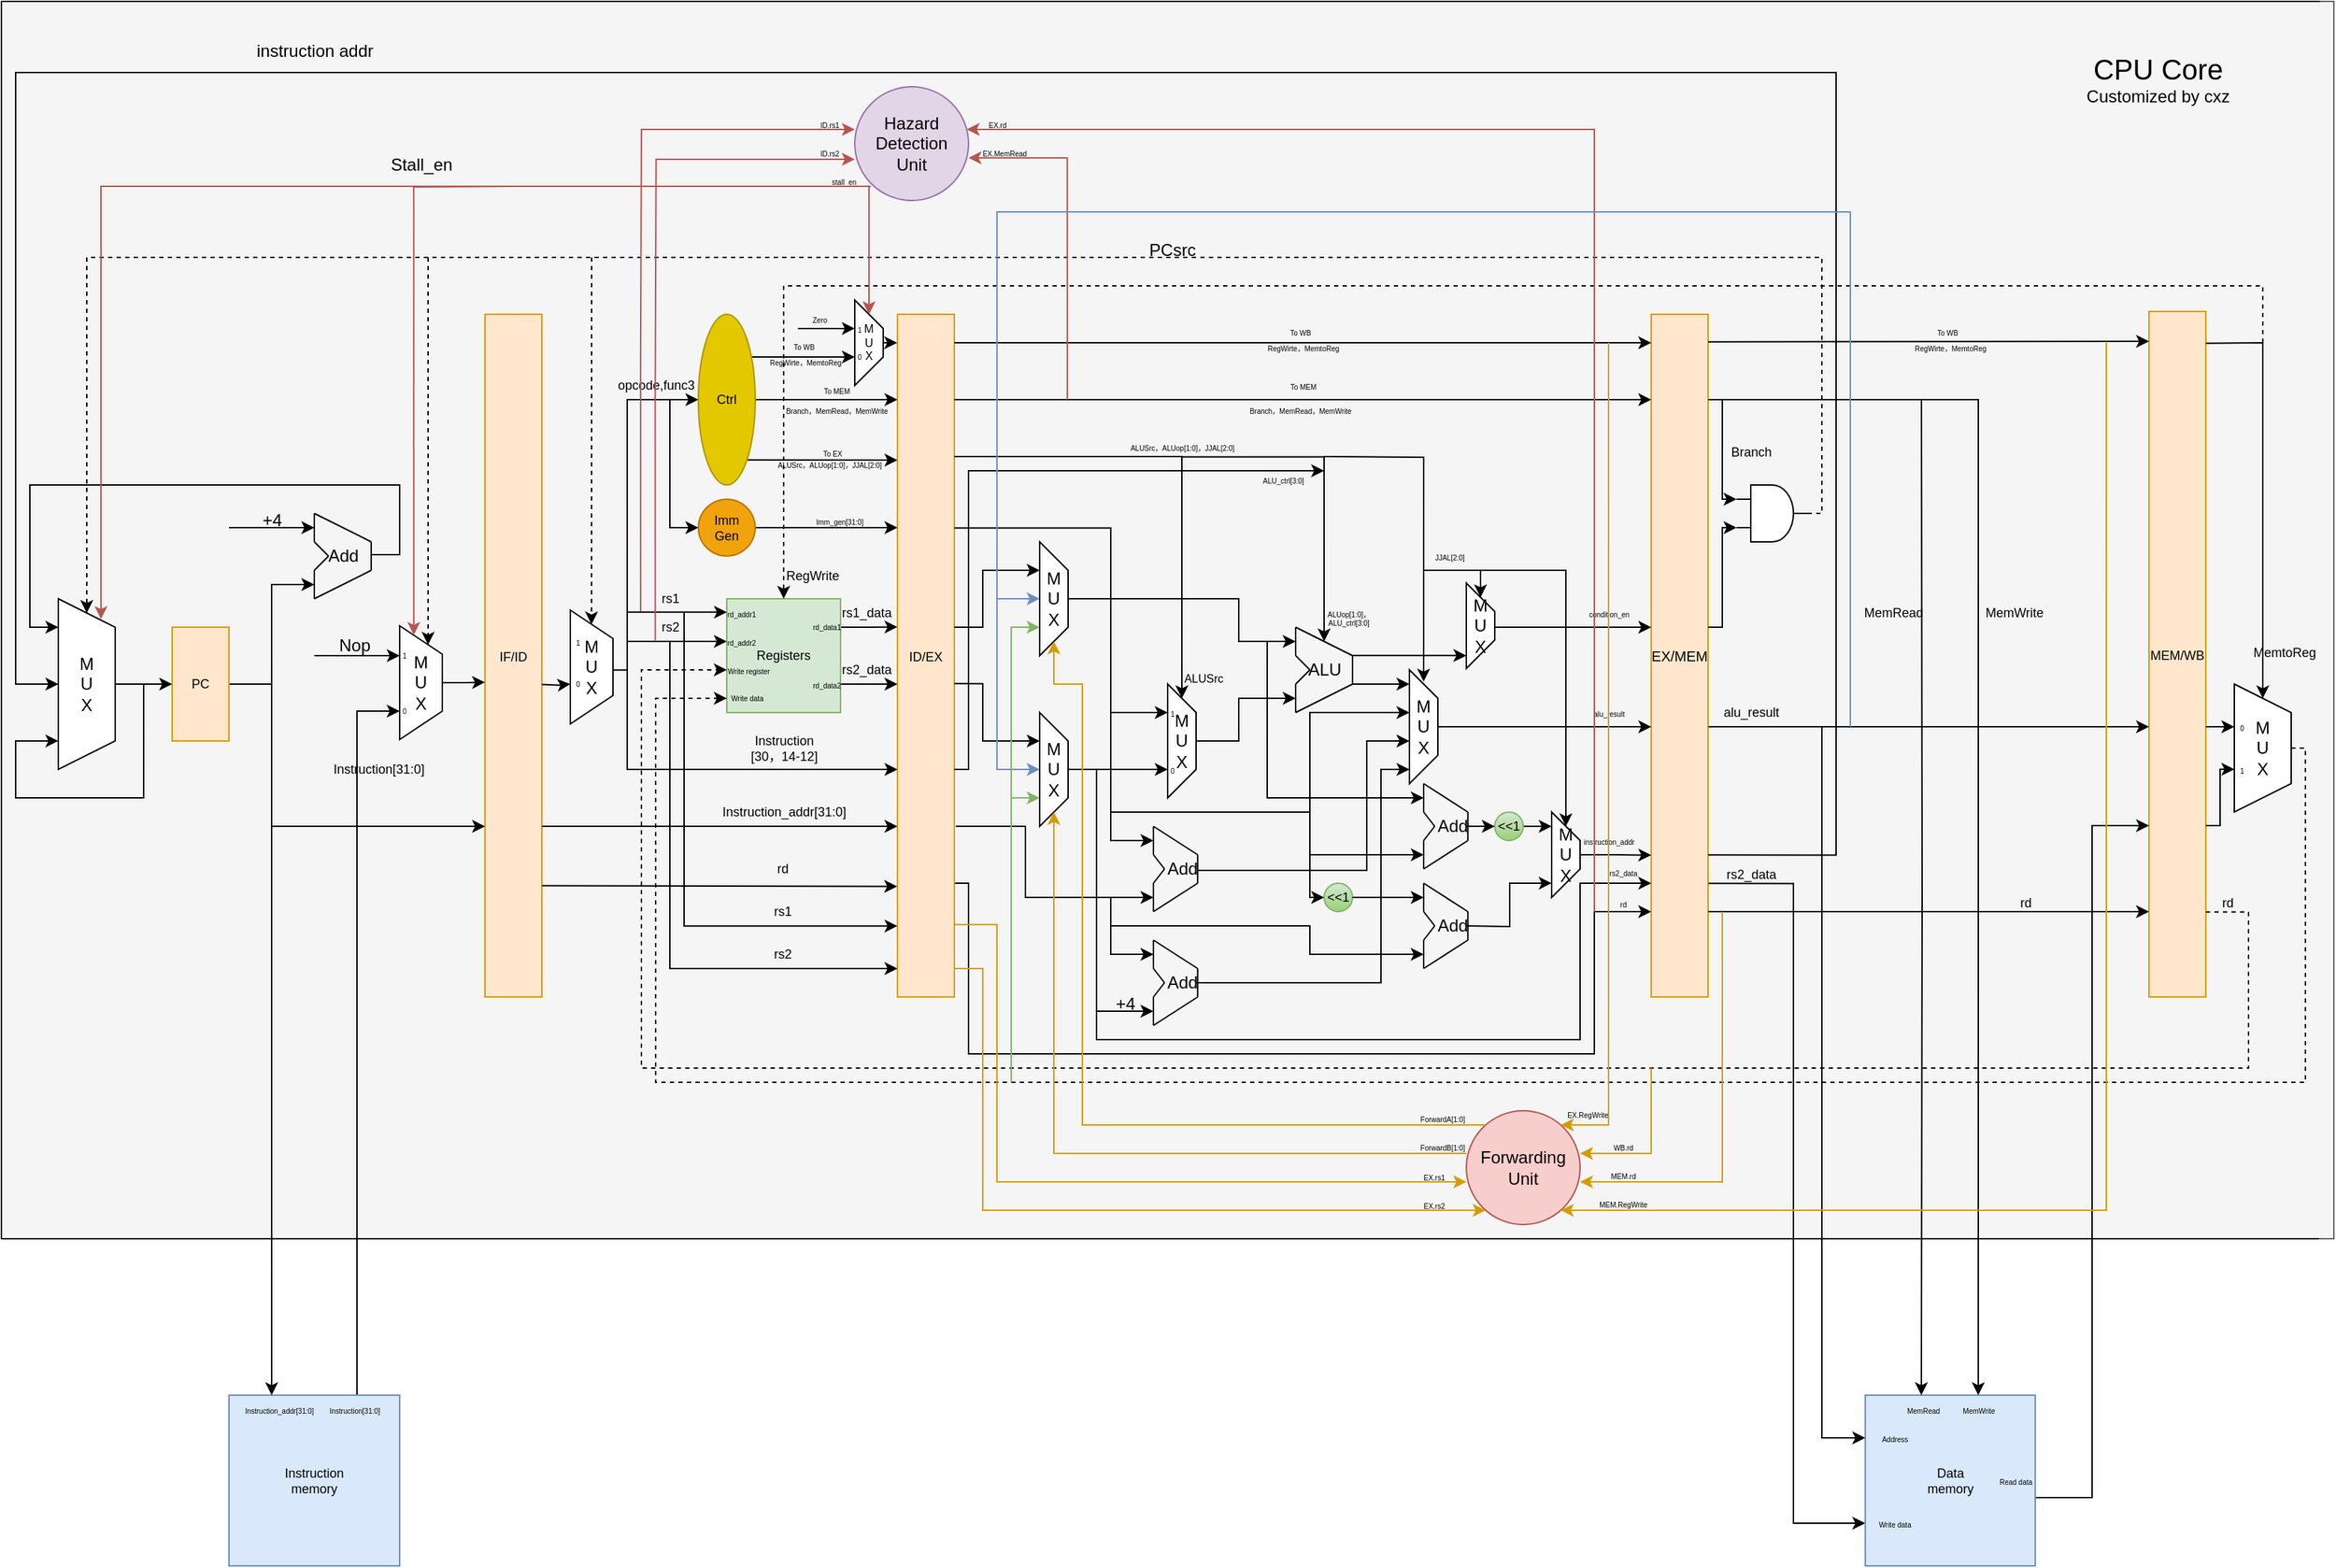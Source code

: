 <mxfile scale="10" border="0">
    <diagram id="ZvcAvkWLLmfM1F0zynMo" name="第 1 页">
        <mxGraphModel dx="2408" dy="1702" grid="1" gridSize="10" guides="1" tooltips="1" connect="1" arrows="1" fold="1" page="1" pageScale="1" pageWidth="827" pageHeight="1169" background="#ffffff" math="0" shadow="0">
            <root>
                <mxCell id="0"/>
                <mxCell id="1" parent="0"/>
                <mxCell id="313" value="" style="group;fillColor=#f5f5f5;fontColor=#333333;strokeColor=#666666;" parent="1" vertex="1" connectable="0">
                    <mxGeometry x="10" y="20" width="1640" height="870" as="geometry"/>
                </mxCell>
                <mxCell id="309" value="" style="endArrow=none;html=1;rounded=0;fontSize=12;" parent="313" edge="1">
                    <mxGeometry width="50" height="50" relative="1" as="geometry">
                        <mxPoint y="870" as="sourcePoint"/>
                        <mxPoint as="targetPoint"/>
                    </mxGeometry>
                </mxCell>
                <mxCell id="310" value="" style="endArrow=none;html=1;rounded=0;fontSize=12;" parent="313" edge="1">
                    <mxGeometry width="50" height="50" relative="1" as="geometry">
                        <mxPoint x="1629.411" y="870" as="sourcePoint"/>
                        <mxPoint y="870" as="targetPoint"/>
                    </mxGeometry>
                </mxCell>
                <mxCell id="311" value="" style="endArrow=none;html=1;rounded=0;fontSize=12;" parent="313" edge="1">
                    <mxGeometry width="50" height="50" relative="1" as="geometry">
                        <mxPoint x="1630.067" as="sourcePoint"/>
                        <mxPoint x="0.656" as="targetPoint"/>
                    </mxGeometry>
                </mxCell>
                <mxCell id="314" value="&lt;font style=&quot;&quot;&gt;&lt;span style=&quot;font-size: 20px;&quot;&gt;CPU Core&lt;/span&gt;&lt;br&gt;&lt;font style=&quot;font-size: 12px;&quot;&gt;Customized by cxz&lt;/font&gt;&lt;br&gt;&lt;/font&gt;" style="text;html=1;align=center;verticalAlign=middle;resizable=0;points=[];autosize=1;strokeColor=none;fillColor=none;fontSize=12;" parent="313" vertex="1">
                    <mxGeometry x="1456.121" y="30" width="120" height="50" as="geometry"/>
                </mxCell>
                <mxCell id="315" value="&lt;font style=&quot;font-size: 5px;&quot;&gt;WB.rd&lt;/font&gt;" style="text;html=1;align=center;verticalAlign=middle;resizable=0;points=[];autosize=1;strokeColor=none;fillColor=none;fontSize=9;" vertex="1" parent="313">
                    <mxGeometry x="1120" y="795" width="40" height="20" as="geometry"/>
                </mxCell>
                <mxCell id="316" value="&lt;font style=&quot;font-size: 5px;&quot;&gt;MEM.rd&lt;/font&gt;" style="text;html=1;align=center;verticalAlign=middle;resizable=0;points=[];autosize=1;strokeColor=none;fillColor=none;fontSize=9;" vertex="1" parent="313">
                    <mxGeometry x="1120" y="815" width="40" height="20" as="geometry"/>
                </mxCell>
                <mxCell id="319" value="&lt;font style=&quot;font-size: 5px;&quot;&gt;EX.RegWrite&lt;/font&gt;" style="text;html=1;align=center;verticalAlign=middle;resizable=0;points=[];autosize=1;strokeColor=none;fillColor=none;fontSize=5;" vertex="1" parent="313">
                    <mxGeometry x="1090" y="772" width="50" height="20" as="geometry"/>
                </mxCell>
                <mxCell id="320" value="&lt;span style=&quot;font-size: 5px;&quot;&gt;EX.rs1&lt;/span&gt;" style="text;html=1;align=center;verticalAlign=middle;resizable=0;points=[];autosize=1;strokeColor=none;fillColor=none;fontSize=5;" vertex="1" parent="313">
                    <mxGeometry x="987" y="816" width="40" height="20" as="geometry"/>
                </mxCell>
                <mxCell id="321" value="&lt;span style=&quot;font-size: 5px;&quot;&gt;EX.rs2&lt;/span&gt;" style="text;html=1;align=center;verticalAlign=middle;resizable=0;points=[];autosize=1;strokeColor=none;fillColor=none;fontSize=5;" vertex="1" parent="313">
                    <mxGeometry x="987" y="836" width="40" height="20" as="geometry"/>
                </mxCell>
                <mxCell id="322" value="&lt;span style=&quot;font-size: 5px;&quot;&gt;ForwardA[1:0]&lt;/span&gt;" style="text;html=1;align=center;verticalAlign=middle;resizable=0;points=[];autosize=1;strokeColor=none;fillColor=none;fontSize=5;" vertex="1" parent="313">
                    <mxGeometry x="988" y="775" width="50" height="20" as="geometry"/>
                </mxCell>
                <mxCell id="323" value="&lt;span style=&quot;font-size: 5px;&quot;&gt;ForwardB[1:0]&lt;/span&gt;" style="text;html=1;align=center;verticalAlign=middle;resizable=0;points=[];autosize=1;strokeColor=none;fillColor=none;fontSize=5;" vertex="1" parent="313">
                    <mxGeometry x="988" y="795" width="50" height="20" as="geometry"/>
                </mxCell>
                <mxCell id="324" value="&lt;span style=&quot;font-size: 5px;&quot;&gt;EX.rd&lt;/span&gt;" style="text;html=1;align=center;verticalAlign=middle;resizable=0;points=[];autosize=1;strokeColor=none;fillColor=none;fontSize=5;" vertex="1" parent="313">
                    <mxGeometry x="680" y="76" width="40" height="20" as="geometry"/>
                </mxCell>
                <mxCell id="325" value="&lt;span style=&quot;font-size: 5px;&quot;&gt;EX.MemRead&lt;/span&gt;" style="text;html=1;align=center;verticalAlign=middle;resizable=0;points=[];autosize=1;strokeColor=none;fillColor=none;fontSize=5;" vertex="1" parent="313">
                    <mxGeometry x="680" y="96" width="50" height="20" as="geometry"/>
                </mxCell>
                <mxCell id="326" value="&lt;span style=&quot;font-size: 5px;&quot;&gt;ID.rs1&lt;/span&gt;" style="text;html=1;align=center;verticalAlign=middle;resizable=0;points=[];autosize=1;strokeColor=none;fillColor=none;fontSize=5;" vertex="1" parent="313">
                    <mxGeometry x="562" y="76" width="40" height="20" as="geometry"/>
                </mxCell>
                <mxCell id="327" value="ID.rs2" style="text;html=1;align=center;verticalAlign=middle;resizable=0;points=[];autosize=1;strokeColor=none;fillColor=none;fontSize=5;" vertex="1" parent="313">
                    <mxGeometry x="562" y="96" width="40" height="20" as="geometry"/>
                </mxCell>
                <mxCell id="328" value="stall_en" style="text;html=1;align=center;verticalAlign=middle;resizable=0;points=[];autosize=1;strokeColor=none;fillColor=none;fontSize=5;" vertex="1" parent="313">
                    <mxGeometry x="572" y="116" width="40" height="20" as="geometry"/>
                </mxCell>
                <mxCell id="2" value="&lt;font style=&quot;font-size: 9px;&quot;&gt;IF/ID&lt;/font&gt;" style="rounded=0;whiteSpace=wrap;html=1;fillColor=#ffe6cc;strokeColor=#d79b00;" parent="1" vertex="1">
                    <mxGeometry x="350.01" y="240" width="40" height="480" as="geometry"/>
                </mxCell>
                <mxCell id="3" value="&lt;font style=&quot;font-size: 9px;&quot;&gt;ID/EX&lt;/font&gt;" style="rounded=0;whiteSpace=wrap;html=1;fillColor=#ffe6cc;strokeColor=#d79b00;" parent="1" vertex="1">
                    <mxGeometry x="640.01" y="240" width="40" height="480" as="geometry"/>
                </mxCell>
                <mxCell id="4" value="&lt;font style=&quot;font-size: 10px;&quot;&gt;EX/MEM&lt;/font&gt;" style="rounded=0;whiteSpace=wrap;html=1;fillColor=#ffe6cc;strokeColor=#d79b00;" parent="1" vertex="1">
                    <mxGeometry x="1170.01" y="240" width="40" height="480" as="geometry"/>
                </mxCell>
                <mxCell id="5" value="&lt;font style=&quot;font-size: 9px;&quot;&gt;MEM/WB&lt;/font&gt;" style="rounded=0;whiteSpace=wrap;html=1;fillColor=#ffe6cc;strokeColor=#d79b00;" parent="1" vertex="1">
                    <mxGeometry x="1520.01" y="238" width="40" height="482" as="geometry"/>
                </mxCell>
                <mxCell id="27" style="edgeStyle=orthogonalEdgeStyle;rounded=0;html=1;exitX=0.75;exitY=0;exitDx=0;exitDy=0;" parent="1" source="6" edge="1">
                    <mxGeometry relative="1" as="geometry">
                        <Array as="points">
                            <mxPoint x="260.01" y="519"/>
                            <mxPoint x="290.01" y="519"/>
                        </Array>
                        <mxPoint x="290.01" y="519" as="targetPoint"/>
                    </mxGeometry>
                </mxCell>
                <mxCell id="6" value="Instruction&lt;br&gt;memory" style="rounded=0;whiteSpace=wrap;html=1;fontSize=9;fillColor=#dae8fc;strokeColor=#6c8ebf;" parent="1" vertex="1">
                    <mxGeometry x="170.01" y="1000" width="120" height="120" as="geometry"/>
                </mxCell>
                <mxCell id="21" style="edgeStyle=orthogonalEdgeStyle;html=1;exitX=1;exitY=0.5;exitDx=0;exitDy=0;entryX=0.25;entryY=0;entryDx=0;entryDy=0;rounded=0;" parent="1" source="7" target="6" edge="1">
                    <mxGeometry relative="1" as="geometry"/>
                </mxCell>
                <mxCell id="7" value="PC" style="rounded=0;whiteSpace=wrap;html=1;fontSize=9;fillColor=#ffe6cc;strokeColor=#d79b00;" parent="1" vertex="1">
                    <mxGeometry x="130.01" y="460" width="40" height="80" as="geometry"/>
                </mxCell>
                <mxCell id="35" style="edgeStyle=orthogonalEdgeStyle;rounded=0;html=1;exitX=1;exitY=0.25;exitDx=0;exitDy=0;entryX=0;entryY=0.458;entryDx=0;entryDy=0;entryPerimeter=0;fontSize=9;" parent="1" source="8" target="3" edge="1">
                    <mxGeometry relative="1" as="geometry"/>
                </mxCell>
                <mxCell id="36" style="edgeStyle=orthogonalEdgeStyle;rounded=0;html=1;exitX=1;exitY=0.75;exitDx=0;exitDy=0;fontSize=9;" parent="1" source="8" edge="1">
                    <mxGeometry relative="1" as="geometry">
                        <mxPoint x="640.01" y="500" as="targetPoint"/>
                    </mxGeometry>
                </mxCell>
                <mxCell id="8" value="Registers" style="rounded=0;whiteSpace=wrap;html=1;fontSize=9;fillColor=#d5e8d4;strokeColor=#82b366;" parent="1" vertex="1">
                    <mxGeometry x="520.01" y="440" width="80" height="80" as="geometry"/>
                </mxCell>
                <mxCell id="59" style="edgeStyle=elbowEdgeStyle;rounded=0;elbow=vertical;html=1;exitX=1;exitY=0.5;exitDx=0;exitDy=0;fontSize=5;" parent="1" source="9" target="3" edge="1">
                    <mxGeometry relative="1" as="geometry">
                        <mxPoint x="630.01" y="390" as="targetPoint"/>
                    </mxGeometry>
                </mxCell>
                <mxCell id="9" value="Imm&lt;br&gt;Gen" style="ellipse;whiteSpace=wrap;html=1;fontSize=9;fillColor=#f0a30a;fontColor=#000000;strokeColor=#BD7000;" parent="1" vertex="1">
                    <mxGeometry x="500.01" y="370" width="40" height="40" as="geometry"/>
                </mxCell>
                <mxCell id="11" style="edgeStyle=none;html=1;exitX=0.5;exitY=0;exitDx=0;exitDy=0;entryX=0;entryY=0.5;entryDx=0;entryDy=0;" parent="1" source="10" target="7" edge="1">
                    <mxGeometry relative="1" as="geometry"/>
                </mxCell>
                <mxCell id="10" value="M&lt;br&gt;U&lt;br&gt;X" style="shape=trapezoid;perimeter=trapezoidPerimeter;whiteSpace=wrap;html=1;fixedSize=1;direction=south;" parent="1" vertex="1">
                    <mxGeometry x="50.01" y="440" width="40" height="120" as="geometry"/>
                </mxCell>
                <mxCell id="20" value="" style="group" parent="1" vertex="1" connectable="0">
                    <mxGeometry x="230.01" y="380" width="45" height="60" as="geometry"/>
                </mxCell>
                <mxCell id="13" value="" style="endArrow=none;html=1;" parent="20" edge="1">
                    <mxGeometry width="50" height="50" relative="1" as="geometry">
                        <mxPoint y="20" as="sourcePoint"/>
                        <mxPoint as="targetPoint"/>
                    </mxGeometry>
                </mxCell>
                <mxCell id="14" value="" style="endArrow=none;html=1;" parent="20" edge="1">
                    <mxGeometry width="50" height="50" relative="1" as="geometry">
                        <mxPoint x="40" y="40" as="sourcePoint"/>
                        <mxPoint x="40" y="20" as="targetPoint"/>
                    </mxGeometry>
                </mxCell>
                <mxCell id="15" value="" style="endArrow=none;html=1;" parent="20" edge="1">
                    <mxGeometry width="50" height="50" relative="1" as="geometry">
                        <mxPoint x="40" y="20" as="sourcePoint"/>
                        <mxPoint as="targetPoint"/>
                    </mxGeometry>
                </mxCell>
                <mxCell id="16" value="" style="endArrow=none;html=1;" parent="20" edge="1">
                    <mxGeometry width="50" height="50" relative="1" as="geometry">
                        <mxPoint x="40" y="40" as="sourcePoint"/>
                        <mxPoint y="60" as="targetPoint"/>
                    </mxGeometry>
                </mxCell>
                <mxCell id="17" value="" style="endArrow=none;html=1;" parent="20" edge="1">
                    <mxGeometry width="50" height="50" relative="1" as="geometry">
                        <mxPoint y="60" as="sourcePoint"/>
                        <mxPoint y="40" as="targetPoint"/>
                    </mxGeometry>
                </mxCell>
                <mxCell id="18" value="" style="endArrow=none;html=1;" parent="20" edge="1">
                    <mxGeometry width="50" height="50" relative="1" as="geometry">
                        <mxPoint y="40" as="sourcePoint"/>
                        <mxPoint x="10" y="30" as="targetPoint"/>
                    </mxGeometry>
                </mxCell>
                <mxCell id="19" value="" style="endArrow=none;html=1;" parent="20" edge="1">
                    <mxGeometry width="50" height="50" relative="1" as="geometry">
                        <mxPoint x="10" y="30" as="sourcePoint"/>
                        <mxPoint y="20" as="targetPoint"/>
                    </mxGeometry>
                </mxCell>
                <mxCell id="23" value="Add" style="text;html=1;align=center;verticalAlign=middle;resizable=0;points=[];autosize=1;strokeColor=none;fillColor=none;" parent="20" vertex="1">
                    <mxGeometry y="15" width="40" height="30" as="geometry"/>
                </mxCell>
                <mxCell id="24" style="edgeStyle=orthogonalEdgeStyle;html=1;exitX=0.5;exitY=0;exitDx=0;exitDy=0;rounded=0;" parent="1" edge="1">
                    <mxGeometry relative="1" as="geometry">
                        <mxPoint x="200.01" y="499.86" as="sourcePoint"/>
                        <mxPoint x="230.01" y="430" as="targetPoint"/>
                        <Array as="points">
                            <mxPoint x="200.01" y="430"/>
                        </Array>
                    </mxGeometry>
                </mxCell>
                <mxCell id="25" value="" style="edgeStyle=none;orthogonalLoop=1;jettySize=auto;html=1;rounded=0;" parent="1" edge="1">
                    <mxGeometry width="100" relative="1" as="geometry">
                        <mxPoint x="170.01" y="390" as="sourcePoint"/>
                        <mxPoint x="230.01" y="390" as="targetPoint"/>
                        <Array as="points"/>
                    </mxGeometry>
                </mxCell>
                <mxCell id="26" value="+4" style="text;html=1;align=center;verticalAlign=middle;resizable=0;points=[];autosize=1;strokeColor=none;fillColor=none;" parent="1" vertex="1">
                    <mxGeometry x="180.01" y="370" width="40" height="30" as="geometry"/>
                </mxCell>
                <mxCell id="28" style="edgeStyle=orthogonalEdgeStyle;rounded=0;html=1;exitX=1.015;exitY=0.467;exitDx=0;exitDy=0;exitPerimeter=0;entryX=0.167;entryY=1;entryDx=0;entryDy=0;entryPerimeter=0;" parent="1" source="23" target="10" edge="1">
                    <mxGeometry relative="1" as="geometry">
                        <mxPoint x="280.01" y="440.0" as="sourcePoint"/>
                        <mxPoint x="20.01" y="460" as="targetPoint"/>
                        <Array as="points">
                            <mxPoint x="290" y="409"/>
                            <mxPoint x="290" y="360"/>
                            <mxPoint x="30" y="360"/>
                            <mxPoint x="30" y="460"/>
                        </Array>
                    </mxGeometry>
                </mxCell>
                <mxCell id="29" style="edgeStyle=orthogonalEdgeStyle;rounded=0;html=1;exitX=0.526;exitY=-0.004;exitDx=0;exitDy=0;exitPerimeter=0;" parent="1" source="292" edge="1">
                    <mxGeometry relative="1" as="geometry">
                        <mxPoint x="440.01" y="500" as="sourcePoint"/>
                        <mxPoint x="640.01" y="560" as="targetPoint"/>
                        <Array as="points">
                            <mxPoint x="440.01" y="490"/>
                            <mxPoint x="450.01" y="490"/>
                            <mxPoint x="450.01" y="560"/>
                        </Array>
                    </mxGeometry>
                </mxCell>
                <mxCell id="30" value="" style="endArrow=classic;html=1;rounded=0;edgeStyle=orthogonalEdgeStyle;entryX=0.001;entryY=0.118;entryDx=0;entryDy=0;entryPerimeter=0;" parent="1" target="8" edge="1">
                    <mxGeometry width="50" height="50" relative="1" as="geometry">
                        <mxPoint x="450.01" y="500" as="sourcePoint"/>
                        <mxPoint x="510.01" y="450" as="targetPoint"/>
                        <Array as="points">
                            <mxPoint x="450.01" y="500"/>
                            <mxPoint x="450.01" y="449"/>
                        </Array>
                    </mxGeometry>
                </mxCell>
                <mxCell id="31" value="" style="endArrow=classic;html=1;rounded=0;edgeStyle=orthogonalEdgeStyle;" parent="1" edge="1">
                    <mxGeometry width="50" height="50" relative="1" as="geometry">
                        <mxPoint x="450.01" y="470" as="sourcePoint"/>
                        <mxPoint x="520.01" y="470" as="targetPoint"/>
                        <Array as="points"/>
                    </mxGeometry>
                </mxCell>
                <mxCell id="32" value="rs1" style="text;html=1;align=center;verticalAlign=middle;resizable=0;points=[];autosize=1;strokeColor=none;fillColor=none;fontSize=9;" parent="1" vertex="1">
                    <mxGeometry x="460.01" y="430" width="40" height="20" as="geometry"/>
                </mxCell>
                <mxCell id="33" value="rs2" style="text;html=1;align=center;verticalAlign=middle;resizable=0;points=[];autosize=1;strokeColor=none;fillColor=none;fontSize=9;" parent="1" vertex="1">
                    <mxGeometry x="460.01" y="450" width="40" height="20" as="geometry"/>
                </mxCell>
                <mxCell id="50" style="edgeStyle=elbowEdgeStyle;rounded=0;elbow=vertical;html=1;exitX=1;exitY=1;exitDx=0;exitDy=0;fontSize=9;" parent="1" source="34" target="3" edge="1">
                    <mxGeometry relative="1" as="geometry"/>
                </mxCell>
                <mxCell id="51" style="edgeStyle=elbowEdgeStyle;rounded=0;elbow=vertical;html=1;exitX=1;exitY=0;exitDx=0;exitDy=0;fontSize=9;" parent="1" source="34" edge="1">
                    <mxGeometry relative="1" as="geometry">
                        <mxPoint x="610.01" y="270" as="targetPoint"/>
                        <Array as="points">
                            <mxPoint x="590.01" y="270"/>
                        </Array>
                    </mxGeometry>
                </mxCell>
                <mxCell id="52" style="edgeStyle=elbowEdgeStyle;rounded=0;elbow=vertical;html=1;exitX=1;exitY=0.5;exitDx=0;exitDy=0;entryX=0;entryY=0.125;entryDx=0;entryDy=0;entryPerimeter=0;fontSize=9;" parent="1" source="34" target="3" edge="1">
                    <mxGeometry relative="1" as="geometry"/>
                </mxCell>
                <mxCell id="34" value="Ctrl" style="ellipse;whiteSpace=wrap;html=1;fontSize=9;fillColor=#e3c800;fontColor=#000000;strokeColor=#B09500;" parent="1" vertex="1">
                    <mxGeometry x="500.01" y="240" width="40" height="120" as="geometry"/>
                </mxCell>
                <mxCell id="38" value="rs1_data" style="text;html=1;align=center;verticalAlign=middle;resizable=0;points=[];autosize=1;strokeColor=none;fillColor=none;fontSize=9;" parent="1" vertex="1">
                    <mxGeometry x="588.01" y="440" width="60" height="20" as="geometry"/>
                </mxCell>
                <mxCell id="39" value="rs2_data" style="text;html=1;align=center;verticalAlign=middle;resizable=0;points=[];autosize=1;strokeColor=none;fillColor=none;fontSize=9;" parent="1" vertex="1">
                    <mxGeometry x="588.01" y="480" width="60" height="20" as="geometry"/>
                </mxCell>
                <mxCell id="40" value="rd_addr1" style="text;html=1;align=center;verticalAlign=middle;resizable=0;points=[];autosize=1;strokeColor=none;fillColor=none;fontSize=5;" parent="1" vertex="1">
                    <mxGeometry x="510.01" y="440" width="40" height="20" as="geometry"/>
                </mxCell>
                <mxCell id="42" value="rd_addr2" style="text;html=1;align=center;verticalAlign=middle;resizable=0;points=[];autosize=1;strokeColor=none;fillColor=none;fontSize=5;" parent="1" vertex="1">
                    <mxGeometry x="510.01" y="460" width="40" height="20" as="geometry"/>
                </mxCell>
                <mxCell id="44" value="rd_data1" style="text;html=1;align=center;verticalAlign=middle;resizable=0;points=[];autosize=1;strokeColor=none;fillColor=none;fontSize=5;" parent="1" vertex="1">
                    <mxGeometry x="570.01" y="449" width="40" height="20" as="geometry"/>
                </mxCell>
                <mxCell id="45" value="rd_data2" style="text;html=1;align=center;verticalAlign=middle;resizable=0;points=[];autosize=1;strokeColor=none;fillColor=none;fontSize=5;" parent="1" vertex="1">
                    <mxGeometry x="570.01" y="490" width="40" height="20" as="geometry"/>
                </mxCell>
                <mxCell id="46" value="" style="endArrow=classic;html=1;rounded=0;edgeStyle=orthogonalEdgeStyle;entryX=0;entryY=0.5;entryDx=0;entryDy=0;" parent="1" target="34" edge="1">
                    <mxGeometry width="50" height="50" relative="1" as="geometry">
                        <mxPoint x="450.01" y="450" as="sourcePoint"/>
                        <mxPoint x="460.01" y="280" as="targetPoint"/>
                        <Array as="points">
                            <mxPoint x="450.01" y="449"/>
                            <mxPoint x="450.01" y="300"/>
                        </Array>
                    </mxGeometry>
                </mxCell>
                <mxCell id="47" value="&lt;font style=&quot;font-size: 9px;&quot;&gt;opcode,func3&lt;/font&gt;" style="text;html=1;align=center;verticalAlign=middle;resizable=0;points=[];autosize=1;strokeColor=none;fillColor=none;fontSize=5;" parent="1" vertex="1">
                    <mxGeometry x="430.01" y="280" width="80" height="20" as="geometry"/>
                </mxCell>
                <mxCell id="48" value="" style="endArrow=classic;html=1;rounded=0;edgeStyle=orthogonalEdgeStyle;entryX=0;entryY=0.5;entryDx=0;entryDy=0;" parent="1" target="9" edge="1">
                    <mxGeometry width="50" height="50" relative="1" as="geometry">
                        <mxPoint x="480.01" y="300" as="sourcePoint"/>
                        <mxPoint x="530.01" y="310" as="targetPoint"/>
                        <Array as="points">
                            <mxPoint x="480.01" y="300"/>
                            <mxPoint x="480.01" y="390"/>
                        </Array>
                    </mxGeometry>
                </mxCell>
                <mxCell id="53" value="&lt;font style=&quot;font-size: 5px;&quot;&gt;To WB&lt;/font&gt;" style="text;html=1;align=center;verticalAlign=middle;resizable=0;points=[];autosize=1;strokeColor=none;fillColor=none;fontSize=9;" parent="1" vertex="1">
                    <mxGeometry x="554.01" y="252" width="40" height="20" as="geometry"/>
                </mxCell>
                <mxCell id="54" value="&lt;font style=&quot;font-size: 5px;&quot;&gt;To MEM&lt;/font&gt;" style="text;html=1;align=center;verticalAlign=middle;resizable=0;points=[];autosize=1;strokeColor=none;fillColor=none;fontSize=9;" parent="1" vertex="1">
                    <mxGeometry x="577.01" y="283" width="40" height="20" as="geometry"/>
                </mxCell>
                <mxCell id="55" value="&lt;font style=&quot;font-size: 5px;&quot;&gt;To EX&lt;/font&gt;" style="text;html=1;align=center;verticalAlign=middle;resizable=0;points=[];autosize=1;strokeColor=none;fillColor=none;fontSize=9;" parent="1" vertex="1">
                    <mxGeometry x="574.01" y="327" width="40" height="20" as="geometry"/>
                </mxCell>
                <mxCell id="56" value="&lt;font style=&quot;font-size: 5px;&quot;&gt;ALUSrc，ALUop[1:0]，JJAL[2:0]&lt;/font&gt;" style="text;html=1;align=center;verticalAlign=middle;resizable=0;points=[];autosize=1;strokeColor=none;fillColor=none;fontSize=9;" parent="1" vertex="1">
                    <mxGeometry x="542.01" y="335" width="100" height="20" as="geometry"/>
                </mxCell>
                <mxCell id="57" value="&lt;font style=&quot;font-size: 5px;&quot;&gt;Branch，MemRead，MemWrite&lt;/font&gt;" style="text;html=1;align=center;verticalAlign=middle;resizable=0;points=[];autosize=1;strokeColor=none;fillColor=none;fontSize=9;" parent="1" vertex="1">
                    <mxGeometry x="547.01" y="297" width="100" height="20" as="geometry"/>
                </mxCell>
                <mxCell id="58" value="&lt;font style=&quot;font-size: 5px;&quot;&gt;RegWirte，MemtoReg&lt;/font&gt;" style="text;html=1;align=center;verticalAlign=middle;resizable=0;points=[];autosize=1;strokeColor=none;fillColor=none;fontSize=9;" parent="1" vertex="1">
                    <mxGeometry x="540.01" y="263" width="70" height="20" as="geometry"/>
                </mxCell>
                <mxCell id="60" value="Imm_gen[31:0]" style="text;html=1;align=center;verticalAlign=middle;resizable=0;points=[];autosize=1;strokeColor=none;fillColor=none;fontSize=5;" parent="1" vertex="1">
                    <mxGeometry x="569.01" y="375" width="60" height="20" as="geometry"/>
                </mxCell>
                <mxCell id="61" value="&lt;font style=&quot;font-size: 9px;&quot;&gt;Instruction[31:0]&lt;/font&gt;" style="text;html=1;align=center;verticalAlign=middle;resizable=0;points=[];autosize=1;strokeColor=none;fillColor=none;fontSize=5;" parent="1" vertex="1">
                    <mxGeometry x="230.01" y="550" width="90" height="20" as="geometry"/>
                </mxCell>
                <mxCell id="62" value="Instruction&lt;br&gt;[30，14-12]" style="text;html=1;align=center;verticalAlign=middle;resizable=0;points=[];autosize=1;strokeColor=none;fillColor=none;fontSize=9;" parent="1" vertex="1">
                    <mxGeometry x="525.01" y="525" width="70" height="40" as="geometry"/>
                </mxCell>
                <mxCell id="63" value="" style="endArrow=classic;html=1;rounded=0;edgeStyle=orthogonalEdgeStyle;entryX=0;entryY=0.75;entryDx=0;entryDy=0;exitX=1;exitY=0.75;exitDx=0;exitDy=0;" parent="1" source="2" target="3" edge="1">
                    <mxGeometry width="50" height="50" relative="1" as="geometry">
                        <mxPoint x="450.01" y="560" as="sourcePoint"/>
                        <mxPoint x="630.01" y="600" as="targetPoint"/>
                        <Array as="points"/>
                    </mxGeometry>
                </mxCell>
                <mxCell id="64" value="rd" style="text;html=1;align=center;verticalAlign=middle;resizable=0;points=[];autosize=1;strokeColor=none;fillColor=none;fontSize=9;" parent="1" vertex="1">
                    <mxGeometry x="544.01" y="620" width="30" height="20" as="geometry"/>
                </mxCell>
                <mxCell id="65" value="" style="edgeStyle=none;orthogonalLoop=1;jettySize=auto;html=1;rounded=0;fontSize=9;elbow=vertical;exitX=1.004;exitY=0.837;exitDx=0;exitDy=0;exitPerimeter=0;entryX=-0.005;entryY=0.838;entryDx=0;entryDy=0;entryPerimeter=0;" parent="1" source="2" target="3" edge="1">
                    <mxGeometry width="100" relative="1" as="geometry">
                        <mxPoint x="540.01" y="600" as="sourcePoint"/>
                        <mxPoint x="640.01" y="600" as="targetPoint"/>
                        <Array as="points"/>
                    </mxGeometry>
                </mxCell>
                <mxCell id="66" value="" style="edgeStyle=none;orthogonalLoop=1;jettySize=auto;html=1;rounded=0;fontSize=9;elbow=vertical;entryX=0;entryY=0.75;entryDx=0;entryDy=0;" parent="1" target="2" edge="1">
                    <mxGeometry width="100" relative="1" as="geometry">
                        <mxPoint x="200.01" y="600" as="sourcePoint"/>
                        <mxPoint x="330.01" y="600" as="targetPoint"/>
                        <Array as="points"/>
                    </mxGeometry>
                </mxCell>
                <mxCell id="67" value="&lt;font style=&quot;font-size: 9px;&quot;&gt;Instruction_addr[31:0]&lt;/font&gt;" style="text;html=1;align=center;verticalAlign=middle;resizable=0;points=[];autosize=1;strokeColor=none;fillColor=none;fontSize=5;" parent="1" vertex="1">
                    <mxGeometry x="505.01" y="580" width="110" height="20" as="geometry"/>
                </mxCell>
                <mxCell id="68" value="Instruction_addr[31:0]" style="text;html=1;align=center;verticalAlign=middle;resizable=0;points=[];autosize=1;strokeColor=none;fillColor=none;fontSize=5;" parent="1" vertex="1">
                    <mxGeometry x="170.01" y="1000" width="70" height="20" as="geometry"/>
                </mxCell>
                <mxCell id="69" value="Instruction[31:0]" style="text;html=1;align=center;verticalAlign=middle;resizable=0;points=[];autosize=1;strokeColor=none;fillColor=none;fontSize=5;" parent="1" vertex="1">
                    <mxGeometry x="228.01" y="1000" width="60" height="20" as="geometry"/>
                </mxCell>
                <mxCell id="87" style="edgeStyle=orthogonalEdgeStyle;rounded=0;html=1;exitX=0.5;exitY=0;exitDx=0;exitDy=0;fontSize=10;" parent="1" source="70" edge="1">
                    <mxGeometry relative="1" as="geometry">
                        <mxPoint x="920.01" y="470" as="targetPoint"/>
                        <Array as="points">
                            <mxPoint x="880.01" y="440"/>
                            <mxPoint x="880.01" y="470"/>
                            <mxPoint x="920.01" y="470"/>
                        </Array>
                    </mxGeometry>
                </mxCell>
                <mxCell id="70" value="M&lt;br&gt;U&lt;br&gt;X" style="shape=trapezoid;perimeter=trapezoidPerimeter;whiteSpace=wrap;html=1;fixedSize=1;direction=south;" parent="1" vertex="1">
                    <mxGeometry x="740.01" y="400" width="20" height="80" as="geometry"/>
                </mxCell>
                <mxCell id="85" style="edgeStyle=orthogonalEdgeStyle;rounded=0;html=1;exitX=0.5;exitY=0;exitDx=0;exitDy=0;entryX=0.75;entryY=1;entryDx=0;entryDy=0;fontSize=10;" parent="1" source="71" target="84" edge="1">
                    <mxGeometry relative="1" as="geometry"/>
                </mxCell>
                <mxCell id="71" value="M&lt;br&gt;U&lt;br&gt;X" style="shape=trapezoid;perimeter=trapezoidPerimeter;whiteSpace=wrap;html=1;fixedSize=1;direction=south;" parent="1" vertex="1">
                    <mxGeometry x="740.01" y="520" width="20" height="80" as="geometry"/>
                </mxCell>
                <mxCell id="72" value="" style="group;fillColor=none;" parent="1" vertex="1" connectable="0">
                    <mxGeometry x="920.01" y="460" width="45" height="60" as="geometry"/>
                </mxCell>
                <mxCell id="73" value="" style="endArrow=none;html=1;" parent="72" edge="1">
                    <mxGeometry width="50" height="50" relative="1" as="geometry">
                        <mxPoint y="20" as="sourcePoint"/>
                        <mxPoint as="targetPoint"/>
                    </mxGeometry>
                </mxCell>
                <mxCell id="74" value="" style="endArrow=none;html=1;" parent="72" edge="1">
                    <mxGeometry width="50" height="50" relative="1" as="geometry">
                        <mxPoint x="40" y="40" as="sourcePoint"/>
                        <mxPoint x="40" y="20" as="targetPoint"/>
                    </mxGeometry>
                </mxCell>
                <mxCell id="75" value="" style="endArrow=none;html=1;" parent="72" edge="1">
                    <mxGeometry width="50" height="50" relative="1" as="geometry">
                        <mxPoint x="40" y="20" as="sourcePoint"/>
                        <mxPoint as="targetPoint"/>
                    </mxGeometry>
                </mxCell>
                <mxCell id="76" value="" style="endArrow=none;html=1;" parent="72" edge="1">
                    <mxGeometry width="50" height="50" relative="1" as="geometry">
                        <mxPoint x="40" y="40" as="sourcePoint"/>
                        <mxPoint y="60" as="targetPoint"/>
                    </mxGeometry>
                </mxCell>
                <mxCell id="77" value="" style="endArrow=none;html=1;" parent="72" edge="1">
                    <mxGeometry width="50" height="50" relative="1" as="geometry">
                        <mxPoint y="60" as="sourcePoint"/>
                        <mxPoint y="40" as="targetPoint"/>
                    </mxGeometry>
                </mxCell>
                <mxCell id="78" value="" style="endArrow=none;html=1;" parent="72" edge="1">
                    <mxGeometry width="50" height="50" relative="1" as="geometry">
                        <mxPoint y="40" as="sourcePoint"/>
                        <mxPoint x="10" y="30" as="targetPoint"/>
                    </mxGeometry>
                </mxCell>
                <mxCell id="79" value="" style="endArrow=none;html=1;" parent="72" edge="1">
                    <mxGeometry width="50" height="50" relative="1" as="geometry">
                        <mxPoint x="10" y="30" as="sourcePoint"/>
                        <mxPoint y="20" as="targetPoint"/>
                    </mxGeometry>
                </mxCell>
                <mxCell id="80" value="ALU" style="text;html=1;align=center;verticalAlign=middle;resizable=0;points=[];autosize=1;strokeColor=none;fillColor=none;" parent="72" vertex="1">
                    <mxGeometry x="-5" y="15" width="50" height="30" as="geometry"/>
                </mxCell>
                <mxCell id="81" value="" style="edgeStyle=orthogonalEdgeStyle;orthogonalLoop=1;jettySize=auto;html=1;rounded=0;" parent="1" edge="1">
                    <mxGeometry width="100" relative="1" as="geometry">
                        <mxPoint x="680.01" y="499.67" as="sourcePoint"/>
                        <mxPoint x="740.01" y="540" as="targetPoint"/>
                        <Array as="points">
                            <mxPoint x="700.01" y="500"/>
                            <mxPoint x="700.01" y="540"/>
                        </Array>
                    </mxGeometry>
                </mxCell>
                <mxCell id="82" value="" style="edgeStyle=orthogonalEdgeStyle;orthogonalLoop=1;jettySize=auto;html=1;rounded=0;" parent="1" edge="1">
                    <mxGeometry width="100" relative="1" as="geometry">
                        <mxPoint x="680.01" y="460.0" as="sourcePoint"/>
                        <mxPoint x="740.01" y="420" as="targetPoint"/>
                        <Array as="points">
                            <mxPoint x="700.01" y="460"/>
                            <mxPoint x="700.01" y="420"/>
                        </Array>
                    </mxGeometry>
                </mxCell>
                <mxCell id="83" value="" style="edgeStyle=orthogonalEdgeStyle;orthogonalLoop=1;jettySize=auto;html=1;rounded=0;entryX=0;entryY=0.5;entryDx=0;entryDy=0;" parent="1" target="84" edge="1">
                    <mxGeometry width="100" relative="1" as="geometry">
                        <mxPoint x="680.01" y="340" as="sourcePoint"/>
                        <mxPoint x="820.01" y="480" as="targetPoint"/>
                        <Array as="points">
                            <mxPoint x="840.01" y="340"/>
                        </Array>
                    </mxGeometry>
                </mxCell>
                <mxCell id="88" style="edgeStyle=orthogonalEdgeStyle;rounded=0;html=1;exitX=0.5;exitY=0;exitDx=0;exitDy=0;fontSize=10;" parent="1" source="84" edge="1">
                    <mxGeometry relative="1" as="geometry">
                        <mxPoint x="920.01" y="510" as="targetPoint"/>
                        <Array as="points">
                            <mxPoint x="880.01" y="540"/>
                            <mxPoint x="880.01" y="510"/>
                        </Array>
                    </mxGeometry>
                </mxCell>
                <mxCell id="84" value="M&lt;br&gt;U&lt;br&gt;X" style="shape=trapezoid;perimeter=trapezoidPerimeter;whiteSpace=wrap;html=1;fixedSize=1;direction=south;" parent="1" vertex="1">
                    <mxGeometry x="830.01" y="500" width="20" height="80" as="geometry"/>
                </mxCell>
                <mxCell id="86" value="" style="edgeStyle=orthogonalEdgeStyle;orthogonalLoop=1;jettySize=auto;html=1;rounded=0;exitX=0.997;exitY=0.233;exitDx=0;exitDy=0;exitPerimeter=0;entryX=0.25;entryY=1;entryDx=0;entryDy=0;" parent="1" target="84" edge="1">
                    <mxGeometry width="100" relative="1" as="geometry">
                        <mxPoint x="680.01" y="390.19" as="sourcePoint"/>
                        <mxPoint x="790.01" y="520" as="targetPoint"/>
                        <Array as="points">
                            <mxPoint x="790.01" y="390"/>
                            <mxPoint x="790.01" y="520"/>
                        </Array>
                    </mxGeometry>
                </mxCell>
                <mxCell id="89" value="&lt;font style=&quot;font-size: 8px;&quot;&gt;ALUSrc&lt;/font&gt;" style="text;html=1;align=center;verticalAlign=middle;resizable=0;points=[];autosize=1;strokeColor=none;fillColor=none;fontSize=10;" parent="1" vertex="1">
                    <mxGeometry x="830.01" y="480" width="50" height="30" as="geometry"/>
                </mxCell>
                <mxCell id="90" value="&lt;font style=&quot;font-size: 5px;&quot;&gt;1&lt;/font&gt;" style="text;html=1;align=center;verticalAlign=middle;resizable=0;points=[];autosize=1;strokeColor=none;fillColor=none;fontSize=8;" parent="1" vertex="1">
                    <mxGeometry x="818.01" y="510" width="30" height="20" as="geometry"/>
                </mxCell>
                <mxCell id="91" value="&lt;font style=&quot;font-size: 5px;&quot;&gt;0&lt;/font&gt;" style="text;html=1;align=center;verticalAlign=middle;resizable=0;points=[];autosize=1;strokeColor=none;fillColor=none;fontSize=8;" parent="1" vertex="1">
                    <mxGeometry x="818.01" y="550" width="30" height="20" as="geometry"/>
                </mxCell>
                <mxCell id="92" value="" style="edgeStyle=orthogonalEdgeStyle;orthogonalLoop=1;jettySize=auto;html=1;rounded=0;" parent="1" edge="1">
                    <mxGeometry width="100" relative="1" as="geometry">
                        <mxPoint x="681.01" y="600" as="sourcePoint"/>
                        <mxPoint x="820.01" y="650" as="targetPoint"/>
                        <Array as="points">
                            <mxPoint x="730.01" y="600"/>
                            <mxPoint x="730.01" y="650"/>
                        </Array>
                    </mxGeometry>
                </mxCell>
                <mxCell id="94" value="" style="group" parent="1" vertex="1" connectable="0">
                    <mxGeometry x="820.01" y="680" width="35" height="60" as="geometry"/>
                </mxCell>
                <mxCell id="95" value="" style="endArrow=none;html=1;" parent="94" edge="1">
                    <mxGeometry width="50" height="50" relative="1" as="geometry">
                        <mxPoint y="20" as="sourcePoint"/>
                        <mxPoint as="targetPoint"/>
                    </mxGeometry>
                </mxCell>
                <mxCell id="96" value="" style="endArrow=none;html=1;" parent="94" edge="1">
                    <mxGeometry width="50" height="50" relative="1" as="geometry">
                        <mxPoint x="31.111" y="40" as="sourcePoint"/>
                        <mxPoint x="31.111" y="20" as="targetPoint"/>
                    </mxGeometry>
                </mxCell>
                <mxCell id="97" value="" style="endArrow=none;html=1;" parent="94" edge="1">
                    <mxGeometry width="50" height="50" relative="1" as="geometry">
                        <mxPoint x="31.111" y="20" as="sourcePoint"/>
                        <mxPoint as="targetPoint"/>
                    </mxGeometry>
                </mxCell>
                <mxCell id="98" value="" style="endArrow=none;html=1;" parent="94" edge="1">
                    <mxGeometry width="50" height="50" relative="1" as="geometry">
                        <mxPoint x="31.111" y="40" as="sourcePoint"/>
                        <mxPoint y="60" as="targetPoint"/>
                    </mxGeometry>
                </mxCell>
                <mxCell id="99" value="" style="endArrow=none;html=1;" parent="94" edge="1">
                    <mxGeometry width="50" height="50" relative="1" as="geometry">
                        <mxPoint y="60" as="sourcePoint"/>
                        <mxPoint y="40" as="targetPoint"/>
                    </mxGeometry>
                </mxCell>
                <mxCell id="100" value="" style="endArrow=none;html=1;" parent="94" edge="1">
                    <mxGeometry width="50" height="50" relative="1" as="geometry">
                        <mxPoint y="40" as="sourcePoint"/>
                        <mxPoint x="7.778" y="30" as="targetPoint"/>
                    </mxGeometry>
                </mxCell>
                <mxCell id="101" value="" style="endArrow=none;html=1;" parent="94" edge="1">
                    <mxGeometry width="50" height="50" relative="1" as="geometry">
                        <mxPoint x="7.778" y="30" as="sourcePoint"/>
                        <mxPoint y="20" as="targetPoint"/>
                    </mxGeometry>
                </mxCell>
                <mxCell id="102" value="Add" style="text;html=1;align=center;verticalAlign=middle;resizable=0;points=[];autosize=1;strokeColor=none;fillColor=none;" parent="94" vertex="1">
                    <mxGeometry y="15" width="40" height="30" as="geometry"/>
                </mxCell>
                <mxCell id="103" value="" style="edgeStyle=none;orthogonalLoop=1;jettySize=auto;html=1;rounded=0;" parent="1" edge="1">
                    <mxGeometry width="100" relative="1" as="geometry">
                        <mxPoint x="780.01" y="730" as="sourcePoint"/>
                        <mxPoint x="820.01" y="730" as="targetPoint"/>
                        <Array as="points"/>
                    </mxGeometry>
                </mxCell>
                <mxCell id="104" value="+4" style="text;html=1;align=center;verticalAlign=middle;resizable=0;points=[];autosize=1;strokeColor=none;fillColor=none;" parent="1" vertex="1">
                    <mxGeometry x="780.01" y="710" width="40" height="30" as="geometry"/>
                </mxCell>
                <mxCell id="105" value="" style="group" parent="1" vertex="1" connectable="0">
                    <mxGeometry x="820.01" y="600" width="35" height="60" as="geometry"/>
                </mxCell>
                <mxCell id="106" value="" style="endArrow=none;html=1;" parent="105" edge="1">
                    <mxGeometry width="50" height="50" relative="1" as="geometry">
                        <mxPoint y="20" as="sourcePoint"/>
                        <mxPoint as="targetPoint"/>
                    </mxGeometry>
                </mxCell>
                <mxCell id="107" value="" style="endArrow=none;html=1;" parent="105" edge="1">
                    <mxGeometry width="50" height="50" relative="1" as="geometry">
                        <mxPoint x="31.111" y="40" as="sourcePoint"/>
                        <mxPoint x="31.111" y="20" as="targetPoint"/>
                    </mxGeometry>
                </mxCell>
                <mxCell id="108" value="" style="endArrow=none;html=1;" parent="105" edge="1">
                    <mxGeometry width="50" height="50" relative="1" as="geometry">
                        <mxPoint x="31.111" y="20" as="sourcePoint"/>
                        <mxPoint as="targetPoint"/>
                    </mxGeometry>
                </mxCell>
                <mxCell id="109" value="" style="endArrow=none;html=1;" parent="105" edge="1">
                    <mxGeometry width="50" height="50" relative="1" as="geometry">
                        <mxPoint x="31.111" y="40" as="sourcePoint"/>
                        <mxPoint y="60" as="targetPoint"/>
                    </mxGeometry>
                </mxCell>
                <mxCell id="110" value="" style="endArrow=none;html=1;" parent="105" edge="1">
                    <mxGeometry width="50" height="50" relative="1" as="geometry">
                        <mxPoint y="60" as="sourcePoint"/>
                        <mxPoint y="40" as="targetPoint"/>
                    </mxGeometry>
                </mxCell>
                <mxCell id="111" value="" style="endArrow=none;html=1;" parent="105" edge="1">
                    <mxGeometry width="50" height="50" relative="1" as="geometry">
                        <mxPoint y="40" as="sourcePoint"/>
                        <mxPoint x="7.778" y="30" as="targetPoint"/>
                    </mxGeometry>
                </mxCell>
                <mxCell id="112" value="" style="endArrow=none;html=1;" parent="105" edge="1">
                    <mxGeometry width="50" height="50" relative="1" as="geometry">
                        <mxPoint x="7.778" y="30" as="sourcePoint"/>
                        <mxPoint y="20" as="targetPoint"/>
                    </mxGeometry>
                </mxCell>
                <mxCell id="113" value="Add" style="text;html=1;align=center;verticalAlign=middle;resizable=0;points=[];autosize=1;strokeColor=none;fillColor=none;" parent="105" vertex="1">
                    <mxGeometry y="15" width="40" height="30" as="geometry"/>
                </mxCell>
                <mxCell id="114" value="" style="edgeStyle=orthogonalEdgeStyle;orthogonalLoop=1;jettySize=auto;html=1;rounded=0;" parent="1" edge="1">
                    <mxGeometry width="100" relative="1" as="geometry">
                        <mxPoint x="780.01" y="650" as="sourcePoint"/>
                        <mxPoint x="820.01" y="690" as="targetPoint"/>
                        <Array as="points">
                            <mxPoint x="790.01" y="650"/>
                            <mxPoint x="790.01" y="690"/>
                        </Array>
                    </mxGeometry>
                </mxCell>
                <mxCell id="115" value="" style="edgeStyle=orthogonalEdgeStyle;orthogonalLoop=1;jettySize=auto;html=1;rounded=0;" parent="1" edge="1">
                    <mxGeometry width="100" relative="1" as="geometry">
                        <mxPoint x="790.01" y="520" as="sourcePoint"/>
                        <mxPoint x="820.01" y="610" as="targetPoint"/>
                        <Array as="points">
                            <mxPoint x="790.01" y="520"/>
                            <mxPoint x="790.01" y="610"/>
                        </Array>
                    </mxGeometry>
                </mxCell>
                <mxCell id="116" value="" style="edgeStyle=orthogonalEdgeStyle;orthogonalLoop=1;jettySize=auto;html=1;rounded=0;exitX=0.997;exitY=0.233;exitDx=0;exitDy=0;exitPerimeter=0;" parent="1" edge="1">
                    <mxGeometry width="100" relative="1" as="geometry">
                        <mxPoint x="840.01" y="340.19" as="sourcePoint"/>
                        <mxPoint x="940.01" y="470" as="targetPoint"/>
                        <Array as="points">
                            <mxPoint x="940.01" y="340"/>
                        </Array>
                    </mxGeometry>
                </mxCell>
                <mxCell id="117" style="edgeStyle=orthogonalEdgeStyle;rounded=0;html=1;" parent="1" edge="1">
                    <mxGeometry relative="1" as="geometry">
                        <mxPoint x="680.01" y="560" as="sourcePoint"/>
                        <mxPoint x="940.01" y="350" as="targetPoint"/>
                        <Array as="points">
                            <mxPoint x="690.01" y="560"/>
                            <mxPoint x="690.01" y="350"/>
                        </Array>
                    </mxGeometry>
                </mxCell>
                <mxCell id="118" value="ALUop[1:0]，&lt;br&gt;ALU_ctrl[3:0]" style="text;html=1;align=center;verticalAlign=middle;resizable=0;points=[];autosize=1;strokeColor=none;fillColor=none;fontSize=5;" parent="1" vertex="1">
                    <mxGeometry x="932.01" y="438" width="50" height="30" as="geometry"/>
                </mxCell>
                <mxCell id="120" value="ALU_ctrl[3:0]" style="text;html=1;align=center;verticalAlign=middle;resizable=0;points=[];autosize=1;strokeColor=none;fillColor=none;fontSize=5;" parent="1" vertex="1">
                    <mxGeometry x="886.01" y="346" width="50" height="20" as="geometry"/>
                </mxCell>
                <mxCell id="121" value="&lt;font style=&quot;font-size: 5px;&quot;&gt;ALUSrc，ALUop[1:0]，JJAL[2:0]&lt;/font&gt;" style="text;html=1;align=center;verticalAlign=middle;resizable=0;points=[];autosize=1;strokeColor=none;fillColor=none;fontSize=9;" parent="1" vertex="1">
                    <mxGeometry x="790.01" y="323" width="100" height="20" as="geometry"/>
                </mxCell>
                <mxCell id="123" style="edgeStyle=orthogonalEdgeStyle;rounded=0;html=1;exitX=0.5;exitY=0;exitDx=0;exitDy=0;fontSize=10;" parent="1" edge="1">
                    <mxGeometry relative="1" as="geometry">
                        <mxPoint x="1000.01" y="500" as="targetPoint"/>
                        <mxPoint x="960.01" y="500" as="sourcePoint"/>
                        <Array as="points">
                            <mxPoint x="1000.01" y="500"/>
                            <mxPoint x="1000.01" y="500"/>
                        </Array>
                    </mxGeometry>
                </mxCell>
                <mxCell id="127" value="" style="edgeStyle=orthogonalEdgeStyle;orthogonalLoop=1;jettySize=auto;html=1;rounded=0;fontSize=5;entryX=0.103;entryY=0.501;entryDx=0;entryDy=0;entryPerimeter=0;" parent="1" target="128" edge="1">
                    <mxGeometry width="100" relative="1" as="geometry">
                        <mxPoint x="940.01" y="340" as="sourcePoint"/>
                        <mxPoint x="1010.01" y="480" as="targetPoint"/>
                    </mxGeometry>
                </mxCell>
                <mxCell id="132" style="edgeStyle=orthogonalEdgeStyle;rounded=0;html=1;exitX=0.5;exitY=0;exitDx=0;exitDy=0;fontSize=5;" parent="1" source="128" edge="1">
                    <mxGeometry relative="1" as="geometry">
                        <mxPoint x="1170.01" y="530" as="targetPoint"/>
                    </mxGeometry>
                </mxCell>
                <mxCell id="128" value="M&lt;br&gt;U&lt;br&gt;X" style="shape=trapezoid;perimeter=trapezoidPerimeter;whiteSpace=wrap;html=1;fixedSize=1;direction=south;" parent="1" vertex="1">
                    <mxGeometry x="1000.01" y="490" width="20" height="80" as="geometry"/>
                </mxCell>
                <mxCell id="129" value="" style="edgeStyle=orthogonalEdgeStyle;orthogonalLoop=1;jettySize=auto;html=1;rounded=0;fontSize=5;" parent="1" edge="1">
                    <mxGeometry width="100" relative="1" as="geometry">
                        <mxPoint x="790.01" y="590" as="sourcePoint"/>
                        <mxPoint x="1000.01" y="520" as="targetPoint"/>
                        <Array as="points">
                            <mxPoint x="930.01" y="590"/>
                            <mxPoint x="930.01" y="520"/>
                        </Array>
                    </mxGeometry>
                </mxCell>
                <mxCell id="130" value="" style="edgeStyle=orthogonalEdgeStyle;orthogonalLoop=1;jettySize=auto;html=1;rounded=0;fontSize=5;" parent="1" target="128" edge="1">
                    <mxGeometry width="100" relative="1" as="geometry">
                        <mxPoint x="851.01" y="631.0" as="sourcePoint"/>
                        <mxPoint x="990.01" y="540" as="targetPoint"/>
                        <Array as="points">
                            <mxPoint x="970.01" y="631"/>
                            <mxPoint x="970.01" y="540"/>
                        </Array>
                    </mxGeometry>
                </mxCell>
                <mxCell id="131" value="" style="edgeStyle=orthogonalEdgeStyle;orthogonalLoop=1;jettySize=auto;html=1;rounded=0;fontSize=5;entryX=0.875;entryY=1;entryDx=0;entryDy=0;entryPerimeter=0;" parent="1" target="128" edge="1">
                    <mxGeometry width="100" relative="1" as="geometry">
                        <mxPoint x="850.01" y="710" as="sourcePoint"/>
                        <mxPoint x="980.01" y="550" as="targetPoint"/>
                        <Array as="points">
                            <mxPoint x="851.01" y="710"/>
                            <mxPoint x="980.01" y="710"/>
                            <mxPoint x="980.01" y="560"/>
                        </Array>
                    </mxGeometry>
                </mxCell>
                <mxCell id="133" style="edgeStyle=orthogonalEdgeStyle;rounded=0;html=1;exitX=0.5;exitY=0;exitDx=0;exitDy=0;fontSize=10;" parent="1" edge="1">
                    <mxGeometry relative="1" as="geometry">
                        <mxPoint x="1040.01" y="480" as="targetPoint"/>
                        <mxPoint x="960.01" y="479.86" as="sourcePoint"/>
                        <Array as="points">
                            <mxPoint x="1030.01" y="480"/>
                        </Array>
                    </mxGeometry>
                </mxCell>
                <mxCell id="136" style="edgeStyle=orthogonalEdgeStyle;rounded=0;html=1;exitX=0.5;exitY=0;exitDx=0;exitDy=0;fontSize=5;" parent="1" source="134" edge="1">
                    <mxGeometry relative="1" as="geometry">
                        <mxPoint x="1170.01" y="460" as="targetPoint"/>
                        <Array as="points">
                            <mxPoint x="1060.01" y="460"/>
                        </Array>
                    </mxGeometry>
                </mxCell>
                <mxCell id="134" value="M&lt;br&gt;U&lt;br&gt;X" style="shape=trapezoid;perimeter=trapezoidPerimeter;whiteSpace=wrap;html=1;fixedSize=1;direction=south;" parent="1" vertex="1">
                    <mxGeometry x="1040.01" y="429" width="20" height="60" as="geometry"/>
                </mxCell>
                <mxCell id="135" style="edgeStyle=orthogonalEdgeStyle;rounded=0;html=1;exitX=0.5;exitY=0;exitDx=0;exitDy=0;fontSize=10;entryX=0;entryY=0.5;entryDx=0;entryDy=0;" parent="1" target="134" edge="1">
                    <mxGeometry relative="1" as="geometry">
                        <mxPoint x="1090.01" y="420.14" as="targetPoint"/>
                        <mxPoint x="1010.01" y="420" as="sourcePoint"/>
                        <Array as="points">
                            <mxPoint x="1050.01" y="420"/>
                        </Array>
                    </mxGeometry>
                </mxCell>
                <mxCell id="137" value="" style="edgeStyle=orthogonalEdgeStyle;orthogonalLoop=1;jettySize=auto;html=1;rounded=0;" parent="1" edge="1">
                    <mxGeometry width="100" relative="1" as="geometry">
                        <mxPoint x="790.01" y="670" as="sourcePoint"/>
                        <mxPoint x="1010.01" y="690" as="targetPoint"/>
                        <Array as="points">
                            <mxPoint x="930.01" y="670"/>
                            <mxPoint x="930.01" y="690"/>
                        </Array>
                    </mxGeometry>
                </mxCell>
                <mxCell id="138" value="&amp;lt;&amp;lt;1" style="ellipse;whiteSpace=wrap;html=1;fontSize=9;fillColor=#d5e8d4;gradientColor=#97d077;strokeColor=#82b366;" parent="1" vertex="1">
                    <mxGeometry x="940.01" y="640" width="20" height="20" as="geometry"/>
                </mxCell>
                <mxCell id="139" value="" style="group" parent="1" vertex="1" connectable="0">
                    <mxGeometry x="1010.01" y="640" width="35" height="60" as="geometry"/>
                </mxCell>
                <mxCell id="140" value="" style="endArrow=none;html=1;" parent="139" edge="1">
                    <mxGeometry width="50" height="50" relative="1" as="geometry">
                        <mxPoint y="20" as="sourcePoint"/>
                        <mxPoint as="targetPoint"/>
                    </mxGeometry>
                </mxCell>
                <mxCell id="141" value="" style="endArrow=none;html=1;" parent="139" edge="1">
                    <mxGeometry width="50" height="50" relative="1" as="geometry">
                        <mxPoint x="31.111" y="40" as="sourcePoint"/>
                        <mxPoint x="31.111" y="20" as="targetPoint"/>
                    </mxGeometry>
                </mxCell>
                <mxCell id="142" value="" style="endArrow=none;html=1;" parent="139" edge="1">
                    <mxGeometry width="50" height="50" relative="1" as="geometry">
                        <mxPoint x="31.111" y="20" as="sourcePoint"/>
                        <mxPoint as="targetPoint"/>
                    </mxGeometry>
                </mxCell>
                <mxCell id="143" value="" style="endArrow=none;html=1;" parent="139" edge="1">
                    <mxGeometry width="50" height="50" relative="1" as="geometry">
                        <mxPoint x="31.111" y="40" as="sourcePoint"/>
                        <mxPoint y="60" as="targetPoint"/>
                    </mxGeometry>
                </mxCell>
                <mxCell id="144" value="" style="endArrow=none;html=1;" parent="139" edge="1">
                    <mxGeometry width="50" height="50" relative="1" as="geometry">
                        <mxPoint y="60" as="sourcePoint"/>
                        <mxPoint y="40" as="targetPoint"/>
                    </mxGeometry>
                </mxCell>
                <mxCell id="145" value="" style="endArrow=none;html=1;" parent="139" edge="1">
                    <mxGeometry width="50" height="50" relative="1" as="geometry">
                        <mxPoint y="40" as="sourcePoint"/>
                        <mxPoint x="7.778" y="30" as="targetPoint"/>
                    </mxGeometry>
                </mxCell>
                <mxCell id="146" value="" style="endArrow=none;html=1;" parent="139" edge="1">
                    <mxGeometry width="50" height="50" relative="1" as="geometry">
                        <mxPoint x="7.778" y="30" as="sourcePoint"/>
                        <mxPoint y="20" as="targetPoint"/>
                    </mxGeometry>
                </mxCell>
                <mxCell id="147" value="Add" style="text;html=1;align=center;verticalAlign=middle;resizable=0;points=[];autosize=1;strokeColor=none;fillColor=none;" parent="139" vertex="1">
                    <mxGeometry y="15" width="40" height="30" as="geometry"/>
                </mxCell>
                <mxCell id="148" value="" style="edgeStyle=orthogonalEdgeStyle;orthogonalLoop=1;jettySize=auto;html=1;rounded=0;entryX=0;entryY=0.5;entryDx=0;entryDy=0;" parent="1" target="138" edge="1">
                    <mxGeometry width="100" relative="1" as="geometry">
                        <mxPoint x="930.01" y="590" as="sourcePoint"/>
                        <mxPoint x="926.01" y="609.9" as="targetPoint"/>
                        <Array as="points">
                            <mxPoint x="930.01" y="650"/>
                        </Array>
                    </mxGeometry>
                </mxCell>
                <mxCell id="149" value="" style="edgeStyle=orthogonalEdgeStyle;orthogonalLoop=1;jettySize=auto;html=1;rounded=0;exitX=1;exitY=0.5;exitDx=0;exitDy=0;" parent="1" source="138" edge="1">
                    <mxGeometry width="100" relative="1" as="geometry">
                        <mxPoint x="1020.01" y="589.86" as="sourcePoint"/>
                        <mxPoint x="1010.01" y="650" as="targetPoint"/>
                        <Array as="points">
                            <mxPoint x="1000.01" y="650"/>
                            <mxPoint x="1000.01" y="650"/>
                        </Array>
                    </mxGeometry>
                </mxCell>
                <mxCell id="150" value="" style="edgeStyle=orthogonalEdgeStyle;orthogonalLoop=1;jettySize=auto;html=1;rounded=0;" parent="1" edge="1">
                    <mxGeometry width="100" relative="1" as="geometry">
                        <mxPoint x="900.01" y="470" as="sourcePoint"/>
                        <mxPoint x="1010.01" y="580" as="targetPoint"/>
                        <Array as="points">
                            <mxPoint x="900.01" y="580"/>
                        </Array>
                    </mxGeometry>
                </mxCell>
                <mxCell id="151" value="" style="group" parent="1" vertex="1" connectable="0">
                    <mxGeometry x="1010.01" y="570" width="35" height="60" as="geometry"/>
                </mxCell>
                <mxCell id="152" value="" style="endArrow=none;html=1;" parent="151" edge="1">
                    <mxGeometry width="50" height="50" relative="1" as="geometry">
                        <mxPoint y="20" as="sourcePoint"/>
                        <mxPoint as="targetPoint"/>
                    </mxGeometry>
                </mxCell>
                <mxCell id="153" value="" style="endArrow=none;html=1;" parent="151" edge="1">
                    <mxGeometry width="50" height="50" relative="1" as="geometry">
                        <mxPoint x="31.111" y="40" as="sourcePoint"/>
                        <mxPoint x="31.111" y="20" as="targetPoint"/>
                    </mxGeometry>
                </mxCell>
                <mxCell id="154" value="" style="endArrow=none;html=1;" parent="151" edge="1">
                    <mxGeometry width="50" height="50" relative="1" as="geometry">
                        <mxPoint x="31.111" y="20" as="sourcePoint"/>
                        <mxPoint as="targetPoint"/>
                    </mxGeometry>
                </mxCell>
                <mxCell id="155" value="" style="endArrow=none;html=1;" parent="151" edge="1">
                    <mxGeometry width="50" height="50" relative="1" as="geometry">
                        <mxPoint x="31.111" y="40" as="sourcePoint"/>
                        <mxPoint y="60" as="targetPoint"/>
                    </mxGeometry>
                </mxCell>
                <mxCell id="156" value="" style="endArrow=none;html=1;" parent="151" edge="1">
                    <mxGeometry width="50" height="50" relative="1" as="geometry">
                        <mxPoint y="60" as="sourcePoint"/>
                        <mxPoint y="40" as="targetPoint"/>
                    </mxGeometry>
                </mxCell>
                <mxCell id="157" value="" style="endArrow=none;html=1;" parent="151" edge="1">
                    <mxGeometry width="50" height="50" relative="1" as="geometry">
                        <mxPoint y="40" as="sourcePoint"/>
                        <mxPoint x="7.778" y="30" as="targetPoint"/>
                    </mxGeometry>
                </mxCell>
                <mxCell id="158" value="" style="endArrow=none;html=1;" parent="151" edge="1">
                    <mxGeometry width="50" height="50" relative="1" as="geometry">
                        <mxPoint x="7.778" y="30" as="sourcePoint"/>
                        <mxPoint y="20" as="targetPoint"/>
                    </mxGeometry>
                </mxCell>
                <mxCell id="159" value="Add" style="text;html=1;align=center;verticalAlign=middle;resizable=0;points=[];autosize=1;strokeColor=none;fillColor=none;" parent="151" vertex="1">
                    <mxGeometry y="15" width="40" height="30" as="geometry"/>
                </mxCell>
                <mxCell id="169" value="" style="edgeStyle=orthogonalEdgeStyle;orthogonalLoop=1;jettySize=auto;html=1;rounded=0;" parent="1" edge="1">
                    <mxGeometry width="100" relative="1" as="geometry">
                        <mxPoint x="930.01" y="620" as="sourcePoint"/>
                        <mxPoint x="1010.01" y="620" as="targetPoint"/>
                        <Array as="points">
                            <mxPoint x="1000.01" y="620"/>
                            <mxPoint x="1000.01" y="620"/>
                        </Array>
                    </mxGeometry>
                </mxCell>
                <mxCell id="174" value="" style="edgeStyle=orthogonalEdgeStyle;rounded=0;html=1;fontSize=5;entryX=0.167;entryY=1;entryDx=0;entryDy=0;entryPerimeter=0;" parent="1" source="170" target="173" edge="1">
                    <mxGeometry relative="1" as="geometry"/>
                </mxCell>
                <mxCell id="170" value="&amp;lt;&amp;lt;1" style="ellipse;whiteSpace=wrap;html=1;fontSize=9;fillColor=#d5e8d4;gradientColor=#97d077;strokeColor=#82b366;" parent="1" vertex="1">
                    <mxGeometry x="1060.01" y="590" width="20" height="20" as="geometry"/>
                </mxCell>
                <mxCell id="171" value="" style="edgeStyle=orthogonalEdgeStyle;orthogonalLoop=1;jettySize=auto;html=1;rounded=0;entryX=0;entryY=0.5;entryDx=0;entryDy=0;" parent="1" target="170" edge="1">
                    <mxGeometry width="100" relative="1" as="geometry">
                        <mxPoint x="1040.01" y="600" as="sourcePoint"/>
                        <mxPoint x="1060.01" y="570" as="targetPoint"/>
                        <Array as="points"/>
                    </mxGeometry>
                </mxCell>
                <mxCell id="172" style="edgeStyle=orthogonalEdgeStyle;rounded=0;html=1;fontSize=10;entryX=0;entryY=0.5;entryDx=0;entryDy=0;" parent="1" target="173" edge="1">
                    <mxGeometry relative="1" as="geometry">
                        <mxPoint x="1100.01" y="590" as="targetPoint"/>
                        <mxPoint x="1050.01" y="420" as="sourcePoint"/>
                        <Array as="points">
                            <mxPoint x="1110.01" y="420"/>
                        </Array>
                    </mxGeometry>
                </mxCell>
                <mxCell id="181" style="edgeStyle=orthogonalEdgeStyle;rounded=0;html=1;exitX=0.5;exitY=0;exitDx=0;exitDy=0;fontSize=5;" parent="1" source="173" edge="1">
                    <mxGeometry relative="1" as="geometry">
                        <mxPoint x="1170.01" y="620.286" as="targetPoint"/>
                    </mxGeometry>
                </mxCell>
                <mxCell id="173" value="M&lt;br&gt;U&lt;br&gt;X" style="shape=trapezoid;perimeter=trapezoidPerimeter;whiteSpace=wrap;html=1;fixedSize=1;direction=south;" parent="1" vertex="1">
                    <mxGeometry x="1100.01" y="590" width="20" height="60" as="geometry"/>
                </mxCell>
                <mxCell id="178" value="" style="edgeStyle=orthogonalEdgeStyle;rounded=0;html=1;fontSize=5;entryX=0.833;entryY=1;entryDx=0;entryDy=0;entryPerimeter=0;" parent="1" target="173" edge="1">
                    <mxGeometry relative="1" as="geometry">
                        <mxPoint x="1040.01" y="670.0" as="sourcePoint"/>
                        <mxPoint x="1070.01" y="640" as="targetPoint"/>
                    </mxGeometry>
                </mxCell>
                <mxCell id="180" value="&lt;span style=&quot;&quot;&gt;JJAL[2:0]&lt;/span&gt;" style="text;html=1;align=center;verticalAlign=middle;resizable=0;points=[];autosize=1;strokeColor=none;fillColor=none;fontSize=5;" parent="1" vertex="1">
                    <mxGeometry x="1007.51" y="400" width="40" height="20" as="geometry"/>
                </mxCell>
                <mxCell id="182" value="condition_en" style="text;html=1;align=center;verticalAlign=middle;resizable=0;points=[];autosize=1;strokeColor=none;fillColor=none;fontSize=5;" parent="1" vertex="1">
                    <mxGeometry x="1115.01" y="440" width="50" height="20" as="geometry"/>
                </mxCell>
                <mxCell id="183" value="alu_result" style="text;html=1;align=center;verticalAlign=middle;resizable=0;points=[];autosize=1;strokeColor=none;fillColor=none;fontSize=5;" parent="1" vertex="1">
                    <mxGeometry x="1115.01" y="510" width="50" height="20" as="geometry"/>
                </mxCell>
                <mxCell id="184" value="instruction_addr" style="text;html=1;align=center;verticalAlign=middle;resizable=0;points=[];autosize=1;strokeColor=none;fillColor=none;fontSize=5;" parent="1" vertex="1">
                    <mxGeometry x="1110.01" y="600" width="60" height="20" as="geometry"/>
                </mxCell>
                <mxCell id="185" value="" style="edgeStyle=orthogonalEdgeStyle;orthogonalLoop=1;jettySize=auto;html=1;rounded=0;exitX=1.012;exitY=0.837;exitDx=0;exitDy=0;exitPerimeter=0;" parent="1" edge="1">
                    <mxGeometry width="100" relative="1" as="geometry">
                        <mxPoint x="680.49" y="640.01" as="sourcePoint"/>
                        <mxPoint x="1170.01" y="660" as="targetPoint"/>
                        <Array as="points">
                            <mxPoint x="690.01" y="640"/>
                            <mxPoint x="690.01" y="760"/>
                            <mxPoint x="1130.01" y="760"/>
                            <mxPoint x="1130.01" y="660"/>
                            <mxPoint x="1170.01" y="660"/>
                        </Array>
                    </mxGeometry>
                </mxCell>
                <mxCell id="186" value="" style="edgeStyle=orthogonalEdgeStyle;orthogonalLoop=1;jettySize=auto;html=1;rounded=0;" parent="1" target="4" edge="1">
                    <mxGeometry width="100" relative="1" as="geometry">
                        <mxPoint x="780.01" y="560" as="sourcePoint"/>
                        <mxPoint x="1160.01" y="640" as="targetPoint"/>
                        <Array as="points">
                            <mxPoint x="780.01" y="560"/>
                            <mxPoint x="780.01" y="750"/>
                            <mxPoint x="1120.01" y="750"/>
                            <mxPoint x="1120.01" y="640"/>
                        </Array>
                    </mxGeometry>
                </mxCell>
                <mxCell id="190" value="&lt;font style=&quot;font-size: 5px;&quot;&gt;rd&lt;/font&gt;" style="text;html=1;align=center;verticalAlign=middle;resizable=0;points=[];autosize=1;strokeColor=none;fillColor=none;fontSize=9;" parent="1" vertex="1">
                    <mxGeometry x="1135.01" y="644" width="30" height="20" as="geometry"/>
                </mxCell>
                <mxCell id="191" value="&lt;font style=&quot;font-size: 5px;&quot;&gt;rs2_data&lt;/font&gt;" style="text;html=1;align=center;verticalAlign=middle;resizable=0;points=[];autosize=1;strokeColor=none;fillColor=none;fontSize=9;" parent="1" vertex="1">
                    <mxGeometry x="1130.01" y="622" width="40" height="20" as="geometry"/>
                </mxCell>
                <mxCell id="193" style="edgeStyle=elbowEdgeStyle;rounded=0;elbow=vertical;html=1;fontSize=9;" parent="1" edge="1">
                    <mxGeometry relative="1" as="geometry">
                        <mxPoint x="680.01" y="260" as="sourcePoint"/>
                        <mxPoint x="1170.01" y="260" as="targetPoint"/>
                        <Array as="points">
                            <mxPoint x="1140.01" y="260"/>
                        </Array>
                    </mxGeometry>
                </mxCell>
                <mxCell id="194" value="&lt;font style=&quot;font-size: 5px;&quot;&gt;To WB&lt;/font&gt;" style="text;html=1;align=center;verticalAlign=middle;resizable=0;points=[];autosize=1;strokeColor=none;fillColor=none;fontSize=9;" parent="1" vertex="1">
                    <mxGeometry x="903.01" y="242" width="40" height="20" as="geometry"/>
                </mxCell>
                <mxCell id="195" value="&lt;font style=&quot;font-size: 5px;&quot;&gt;RegWirte，MemtoReg&lt;/font&gt;" style="text;html=1;align=center;verticalAlign=middle;resizable=0;points=[];autosize=1;strokeColor=none;fillColor=none;fontSize=9;" parent="1" vertex="1">
                    <mxGeometry x="890.01" y="253" width="70" height="20" as="geometry"/>
                </mxCell>
                <mxCell id="196" style="edgeStyle=elbowEdgeStyle;rounded=0;elbow=vertical;html=1;exitX=1;exitY=0;exitDx=0;exitDy=0;entryX=0;entryY=0.041;entryDx=0;entryDy=0;entryPerimeter=0;fontSize=9;" parent="1" edge="1">
                    <mxGeometry relative="1" as="geometry">
                        <mxPoint x="680.012" y="300.014" as="sourcePoint"/>
                        <mxPoint x="1170.01" y="300.07" as="targetPoint"/>
                    </mxGeometry>
                </mxCell>
                <mxCell id="197" value="&lt;font style=&quot;font-size: 5px;&quot;&gt;To MEM&lt;/font&gt;" style="text;html=1;align=center;verticalAlign=middle;resizable=0;points=[];autosize=1;strokeColor=none;fillColor=none;fontSize=9;" parent="1" vertex="1">
                    <mxGeometry x="905.01" y="280" width="40" height="20" as="geometry"/>
                </mxCell>
                <mxCell id="198" value="&lt;font style=&quot;font-size: 5px;&quot;&gt;Branch，MemRead，MemWrite&lt;/font&gt;" style="text;html=1;align=center;verticalAlign=middle;resizable=0;points=[];autosize=1;strokeColor=none;fillColor=none;fontSize=9;" parent="1" vertex="1">
                    <mxGeometry x="873.01" y="297" width="100" height="20" as="geometry"/>
                </mxCell>
                <mxCell id="203" value="" style="verticalLabelPosition=bottom;shadow=0;dashed=0;align=center;html=1;verticalAlign=top;shape=mxgraph.electrical.logic_gates.logic_gate;operation=and;fontSize=5;" parent="1" vertex="1">
                    <mxGeometry x="1230.01" y="360" width="50" height="40" as="geometry"/>
                </mxCell>
                <mxCell id="205" style="edgeStyle=orthogonalEdgeStyle;rounded=0;html=1;fontSize=5;entryX=0;entryY=0.25;entryDx=0;entryDy=0;entryPerimeter=0;" parent="1" target="203" edge="1">
                    <mxGeometry relative="1" as="geometry">
                        <mxPoint x="1230.01" y="368" as="targetPoint"/>
                        <mxPoint x="1220.01" y="300" as="sourcePoint"/>
                        <Array as="points">
                            <mxPoint x="1220.01" y="300"/>
                            <mxPoint x="1220.01" y="370"/>
                        </Array>
                    </mxGeometry>
                </mxCell>
                <mxCell id="206" style="edgeStyle=orthogonalEdgeStyle;rounded=0;html=1;fontSize=5;entryX=0;entryY=0.75;entryDx=0;entryDy=0;entryPerimeter=0;" parent="1" target="203" edge="1">
                    <mxGeometry relative="1" as="geometry">
                        <mxPoint x="1290.01" y="430" as="targetPoint"/>
                        <mxPoint x="1210.01" y="460" as="sourcePoint"/>
                        <Array as="points">
                            <mxPoint x="1220.01" y="460"/>
                            <mxPoint x="1220.01" y="390"/>
                        </Array>
                    </mxGeometry>
                </mxCell>
                <mxCell id="207" style="edgeStyle=orthogonalEdgeStyle;rounded=0;html=1;exitX=1;exitY=0.14;exitDx=0;exitDy=0;fontSize=5;exitPerimeter=0;entryX=0;entryY=0.5;entryDx=0;entryDy=0;dashed=1;" parent="1" target="10" edge="1">
                    <mxGeometry relative="1" as="geometry">
                        <mxPoint x="140.01" y="390" as="targetPoint"/>
                        <mxPoint x="1280.01" y="380.03" as="sourcePoint"/>
                        <Array as="points">
                            <mxPoint x="1290.01" y="380"/>
                            <mxPoint x="1290.01" y="200"/>
                            <mxPoint x="70.01" y="200"/>
                        </Array>
                    </mxGeometry>
                </mxCell>
                <mxCell id="208" style="edgeStyle=orthogonalEdgeStyle;rounded=0;html=1;fontSize=5;exitX=1.006;exitY=0.512;exitDx=0;exitDy=0;exitPerimeter=0;entryX=0;entryY=0.75;entryDx=0;entryDy=0;" parent="1" target="209" edge="1">
                    <mxGeometry relative="1" as="geometry">
                        <mxPoint x="1280.01" y="880" as="targetPoint"/>
                        <mxPoint x="1210.25" y="640.16" as="sourcePoint"/>
                        <Array as="points">
                            <mxPoint x="1270" y="640"/>
                            <mxPoint x="1270" y="1090"/>
                        </Array>
                    </mxGeometry>
                </mxCell>
                <mxCell id="222" style="edgeStyle=orthogonalEdgeStyle;rounded=0;html=1;exitX=1;exitY=0.5;exitDx=0;exitDy=0;fontSize=9;entryX=0;entryY=0.75;entryDx=0;entryDy=0;" parent="1" source="209" target="5" edge="1">
                    <mxGeometry relative="1" as="geometry">
                        <mxPoint x="1480.01" y="560" as="targetPoint"/>
                        <Array as="points">
                            <mxPoint x="1480" y="1072"/>
                            <mxPoint x="1480" y="599"/>
                        </Array>
                    </mxGeometry>
                </mxCell>
                <mxCell id="209" value="Data&lt;br&gt;memory" style="rounded=0;whiteSpace=wrap;html=1;fontSize=9;fillColor=#dae8fc;strokeColor=#6c8ebf;" parent="1" vertex="1">
                    <mxGeometry x="1320.51" y="1000" width="119.49" height="120" as="geometry"/>
                </mxCell>
                <mxCell id="210" style="edgeStyle=orthogonalEdgeStyle;rounded=0;html=1;fontSize=5;exitX=1.006;exitY=0.512;exitDx=0;exitDy=0;exitPerimeter=0;entryX=0;entryY=0.25;entryDx=0;entryDy=0;" parent="1" target="209" edge="1">
                    <mxGeometry relative="1" as="geometry">
                        <mxPoint x="1320.01" y="840" as="targetPoint"/>
                        <mxPoint x="1210.25" y="530.0" as="sourcePoint"/>
                        <Array as="points">
                            <mxPoint x="1290" y="530"/>
                            <mxPoint x="1290" y="1030"/>
                        </Array>
                    </mxGeometry>
                </mxCell>
                <mxCell id="211" style="edgeStyle=orthogonalEdgeStyle;rounded=0;html=1;fontSize=5;" parent="1" edge="1">
                    <mxGeometry relative="1" as="geometry">
                        <mxPoint x="1520.01" y="660" as="targetPoint"/>
                        <mxPoint x="1210.01" y="660" as="sourcePoint"/>
                        <Array as="points"/>
                    </mxGeometry>
                </mxCell>
                <mxCell id="212" value="&lt;font style=&quot;font-size: 9px;&quot;&gt;alu_result&lt;/font&gt;" style="text;html=1;align=center;verticalAlign=middle;resizable=0;points=[];autosize=1;strokeColor=none;fillColor=none;fontSize=5;" parent="1" vertex="1">
                    <mxGeometry x="1210.01" y="510" width="60" height="20" as="geometry"/>
                </mxCell>
                <mxCell id="213" value="&lt;font style=&quot;font-size: 9px;&quot;&gt;rs2_data&lt;/font&gt;" style="text;html=1;align=center;verticalAlign=middle;resizable=0;points=[];autosize=1;strokeColor=none;fillColor=none;fontSize=5;" parent="1" vertex="1">
                    <mxGeometry x="1210.01" y="624" width="60" height="20" as="geometry"/>
                </mxCell>
                <mxCell id="214" style="edgeStyle=orthogonalEdgeStyle;rounded=0;html=1;fontSize=5;entryX=0.665;entryY=0;entryDx=0;entryDy=0;entryPerimeter=0;" parent="1" target="209" edge="1">
                    <mxGeometry relative="1" as="geometry">
                        <mxPoint x="1420.01" y="810" as="targetPoint"/>
                        <mxPoint x="1210.01" y="300" as="sourcePoint"/>
                        <Array as="points">
                            <mxPoint x="1400" y="300"/>
                        </Array>
                    </mxGeometry>
                </mxCell>
                <mxCell id="216" style="edgeStyle=orthogonalEdgeStyle;rounded=0;html=1;fontSize=5;entryX=0.33;entryY=0;entryDx=0;entryDy=0;entryPerimeter=0;" parent="1" target="209" edge="1">
                    <mxGeometry relative="1" as="geometry">
                        <mxPoint x="1370" y="820" as="targetPoint"/>
                        <mxPoint x="1360.01" y="300" as="sourcePoint"/>
                        <Array as="points"/>
                    </mxGeometry>
                </mxCell>
                <mxCell id="218" value="Address" style="text;html=1;align=center;verticalAlign=middle;resizable=0;points=[];autosize=1;strokeColor=none;fillColor=none;fontSize=5;" parent="1" vertex="1">
                    <mxGeometry x="1320.51" y="1020" width="40" height="20" as="geometry"/>
                </mxCell>
                <mxCell id="219" value="Write data" style="text;html=1;align=center;verticalAlign=middle;resizable=0;points=[];autosize=1;strokeColor=none;fillColor=none;fontSize=5;" parent="1" vertex="1">
                    <mxGeometry x="1315.51" y="1080" width="50" height="20" as="geometry"/>
                </mxCell>
                <mxCell id="220" value="MemRead" style="text;html=1;align=center;verticalAlign=middle;resizable=0;points=[];autosize=1;strokeColor=none;fillColor=none;fontSize=5;" parent="1" vertex="1">
                    <mxGeometry x="1335.51" y="1000" width="50" height="20" as="geometry"/>
                </mxCell>
                <mxCell id="221" value="MemWrite" style="text;html=1;align=center;verticalAlign=middle;resizable=0;points=[];autosize=1;strokeColor=none;fillColor=none;fontSize=5;" parent="1" vertex="1">
                    <mxGeometry x="1375.01" y="1000" width="50" height="20" as="geometry"/>
                </mxCell>
                <mxCell id="223" value="Read data" style="text;html=1;align=center;verticalAlign=middle;resizable=0;points=[];autosize=1;strokeColor=none;fillColor=none;fontSize=5;" parent="1" vertex="1">
                    <mxGeometry x="1400.51" y="1050" width="50" height="20" as="geometry"/>
                </mxCell>
                <mxCell id="225" style="edgeStyle=orthogonalEdgeStyle;rounded=0;html=1;fontSize=9;" parent="1" edge="1">
                    <mxGeometry relative="1" as="geometry">
                        <mxPoint x="1520.01" y="530" as="targetPoint"/>
                        <mxPoint x="1290.01" y="530" as="sourcePoint"/>
                        <Array as="points">
                            <mxPoint x="1290.01" y="530"/>
                            <mxPoint x="1370.01" y="530"/>
                        </Array>
                    </mxGeometry>
                </mxCell>
                <mxCell id="226" value="MemRead" style="text;html=1;align=center;verticalAlign=middle;resizable=0;points=[];autosize=1;strokeColor=none;fillColor=none;fontSize=9;" parent="1" vertex="1">
                    <mxGeometry x="1305.01" y="440" width="70" height="20" as="geometry"/>
                </mxCell>
                <mxCell id="227" value="MemWrite" style="text;html=1;align=center;verticalAlign=middle;resizable=0;points=[];autosize=1;strokeColor=none;fillColor=none;fontSize=9;" parent="1" vertex="1">
                    <mxGeometry x="1395.01" y="440" width="60" height="20" as="geometry"/>
                </mxCell>
                <mxCell id="228" style="edgeStyle=elbowEdgeStyle;rounded=0;elbow=vertical;html=1;exitX=1;exitY=0;exitDx=0;exitDy=0;fontSize=9;" parent="1" edge="1">
                    <mxGeometry relative="1" as="geometry">
                        <mxPoint x="1210.012" y="259.394" as="sourcePoint"/>
                        <mxPoint x="1520.01" y="259" as="targetPoint"/>
                    </mxGeometry>
                </mxCell>
                <mxCell id="229" value="&lt;font style=&quot;font-size: 5px;&quot;&gt;To WB&lt;/font&gt;" style="text;html=1;align=center;verticalAlign=middle;resizable=0;points=[];autosize=1;strokeColor=none;fillColor=none;fontSize=9;" parent="1" vertex="1">
                    <mxGeometry x="1358.01" y="242" width="40" height="20" as="geometry"/>
                </mxCell>
                <mxCell id="230" value="&lt;font style=&quot;font-size: 5px;&quot;&gt;RegWirte，MemtoReg&lt;/font&gt;" style="text;html=1;align=center;verticalAlign=middle;resizable=0;points=[];autosize=1;strokeColor=none;fillColor=none;fontSize=9;" parent="1" vertex="1">
                    <mxGeometry x="1345.01" y="253" width="70" height="20" as="geometry"/>
                </mxCell>
                <mxCell id="231" value="Branch" style="text;html=1;align=center;verticalAlign=middle;resizable=0;points=[];autosize=1;strokeColor=none;fillColor=none;fontSize=9;" parent="1" vertex="1">
                    <mxGeometry x="1215.01" y="327" width="50" height="20" as="geometry"/>
                </mxCell>
                <mxCell id="242" style="edgeStyle=orthogonalEdgeStyle;rounded=0;html=1;exitX=0.5;exitY=0;exitDx=0;exitDy=0;fontSize=9;dashed=1;" parent="1" source="232" edge="1">
                    <mxGeometry relative="1" as="geometry">
                        <mxPoint x="520.01" y="510" as="targetPoint"/>
                        <Array as="points">
                            <mxPoint x="1630.01" y="545"/>
                            <mxPoint x="1630.01" y="780"/>
                            <mxPoint x="470.01" y="780"/>
                            <mxPoint x="470.01" y="510"/>
                        </Array>
                    </mxGeometry>
                </mxCell>
                <mxCell id="232" value="M&lt;br&gt;U&lt;br&gt;X" style="shape=trapezoid;perimeter=trapezoidPerimeter;whiteSpace=wrap;html=1;fixedSize=1;direction=south;" parent="1" vertex="1">
                    <mxGeometry x="1580.01" y="500" width="40" height="90" as="geometry"/>
                </mxCell>
                <mxCell id="233" value="" style="edgeStyle=none;orthogonalLoop=1;jettySize=auto;html=1;rounded=0;fontSize=9;" parent="1" edge="1">
                    <mxGeometry width="100" relative="1" as="geometry">
                        <mxPoint x="1560.01" y="530" as="sourcePoint"/>
                        <mxPoint x="1580.01" y="530" as="targetPoint"/>
                        <Array as="points"/>
                    </mxGeometry>
                </mxCell>
                <mxCell id="234" value="" style="edgeStyle=orthogonalEdgeStyle;orthogonalLoop=1;jettySize=auto;html=1;rounded=0;fontSize=9;exitX=1;exitY=0.75;exitDx=0;exitDy=0;" parent="1" source="5" edge="1">
                    <mxGeometry width="100" relative="1" as="geometry">
                        <mxPoint x="1560.01" y="559.9" as="sourcePoint"/>
                        <mxPoint x="1580.01" y="559.9" as="targetPoint"/>
                        <Array as="points">
                            <mxPoint x="1570" y="600"/>
                            <mxPoint x="1570" y="560"/>
                        </Array>
                    </mxGeometry>
                </mxCell>
                <mxCell id="236" style="edgeStyle=elbowEdgeStyle;rounded=0;elbow=vertical;html=1;fontSize=9;entryX=0;entryY=0.5;entryDx=0;entryDy=0;" parent="1" target="232" edge="1">
                    <mxGeometry relative="1" as="geometry">
                        <mxPoint x="1560.01" y="260.39" as="sourcePoint"/>
                        <mxPoint x="1900.01" y="262" as="targetPoint"/>
                        <Array as="points">
                            <mxPoint x="1580.01" y="260"/>
                        </Array>
                    </mxGeometry>
                </mxCell>
                <mxCell id="239" value="&lt;font style=&quot;font-size: 5px;&quot;&gt;1&lt;/font&gt;" style="text;html=1;align=center;verticalAlign=middle;resizable=0;points=[];autosize=1;strokeColor=none;fillColor=none;fontSize=8;" parent="1" vertex="1">
                    <mxGeometry x="1570" y="550" width="30" height="20" as="geometry"/>
                </mxCell>
                <mxCell id="240" value="&lt;font style=&quot;font-size: 5px;&quot;&gt;0&lt;/font&gt;" style="text;html=1;align=center;verticalAlign=middle;resizable=0;points=[];autosize=1;strokeColor=none;fillColor=none;fontSize=8;" parent="1" vertex="1">
                    <mxGeometry x="1570" y="520" width="30" height="20" as="geometry"/>
                </mxCell>
                <mxCell id="241" style="edgeStyle=orthogonalEdgeStyle;rounded=0;html=1;fontSize=5;entryX=0;entryY=0.625;entryDx=0;entryDy=0;entryPerimeter=0;dashed=1;" parent="1" target="8" edge="1">
                    <mxGeometry relative="1" as="geometry">
                        <mxPoint x="470.01" y="750" as="targetPoint"/>
                        <mxPoint x="1560.01" y="660.2" as="sourcePoint"/>
                        <Array as="points">
                            <mxPoint x="1590.01" y="660"/>
                            <mxPoint x="1590.01" y="770"/>
                            <mxPoint x="460.01" y="770"/>
                            <mxPoint x="460.01" y="490"/>
                        </Array>
                    </mxGeometry>
                </mxCell>
                <mxCell id="243" value="Write data" style="text;html=1;align=center;verticalAlign=middle;resizable=0;points=[];autosize=1;strokeColor=none;fillColor=none;fontSize=5;" parent="1" vertex="1">
                    <mxGeometry x="509.01" y="499" width="50" height="20" as="geometry"/>
                </mxCell>
                <mxCell id="244" value="Write register" style="text;html=1;align=center;verticalAlign=middle;resizable=0;points=[];autosize=1;strokeColor=none;fillColor=none;fontSize=5;" parent="1" vertex="1">
                    <mxGeometry x="510.01" y="480" width="50" height="20" as="geometry"/>
                </mxCell>
                <mxCell id="245" value="MemtoReg" style="text;html=1;align=center;verticalAlign=middle;resizable=0;points=[];autosize=1;strokeColor=none;fillColor=none;fontSize=9;" parent="1" vertex="1">
                    <mxGeometry x="1580.01" y="468" width="70" height="20" as="geometry"/>
                </mxCell>
                <mxCell id="246" style="edgeStyle=elbowEdgeStyle;rounded=0;elbow=vertical;html=1;fontSize=9;entryX=0.5;entryY=0;entryDx=0;entryDy=0;dashed=1;" parent="1" target="8" edge="1">
                    <mxGeometry relative="1" as="geometry">
                        <mxPoint x="1600.01" y="260" as="sourcePoint"/>
                        <mxPoint x="1180.01" y="150" as="targetPoint"/>
                        <Array as="points">
                            <mxPoint x="1060.01" y="220"/>
                        </Array>
                    </mxGeometry>
                </mxCell>
                <mxCell id="247" value="RegWrite" style="text;html=1;align=center;verticalAlign=middle;resizable=0;points=[];autosize=1;strokeColor=none;fillColor=none;fontSize=9;" parent="1" vertex="1">
                    <mxGeometry x="550.01" y="414" width="60" height="20" as="geometry"/>
                </mxCell>
                <mxCell id="248" value="&lt;font style=&quot;font-size: 9px;&quot;&gt;rd&lt;/font&gt;" style="text;html=1;align=center;verticalAlign=middle;resizable=0;points=[];autosize=1;strokeColor=none;fillColor=none;fontSize=9;" parent="1" vertex="1">
                    <mxGeometry x="1417.51" y="644" width="30" height="20" as="geometry"/>
                </mxCell>
                <mxCell id="249" value="&lt;font style=&quot;font-size: 9px;&quot;&gt;rd&lt;/font&gt;" style="text;html=1;align=center;verticalAlign=middle;resizable=0;points=[];autosize=1;strokeColor=none;fillColor=none;fontSize=9;" parent="1" vertex="1">
                    <mxGeometry x="1560.01" y="644" width="30" height="20" as="geometry"/>
                </mxCell>
                <mxCell id="250" value="Hazard&lt;br&gt;Detection&lt;br&gt;Unit" style="ellipse;whiteSpace=wrap;html=1;fillColor=#e1d5e7;strokeColor=#9673a6;" parent="1" vertex="1">
                    <mxGeometry x="610.01" y="80" width="80" height="80" as="geometry"/>
                </mxCell>
                <mxCell id="251" value="Forwarding&lt;br&gt;Unit" style="ellipse;whiteSpace=wrap;html=1;fillColor=#f8cecc;strokeColor=#b85450;" parent="1" vertex="1">
                    <mxGeometry x="1040.01" y="800" width="80" height="80" as="geometry"/>
                </mxCell>
                <mxCell id="252" value="" style="edgeStyle=orthogonalEdgeStyle;orthogonalLoop=1;jettySize=auto;html=1;rounded=0;fontSize=9;elbow=vertical;entryX=0;entryY=0.896;entryDx=0;entryDy=0;entryPerimeter=0;" parent="1" target="3" edge="1">
                    <mxGeometry width="100" relative="1" as="geometry">
                        <mxPoint x="490.01" y="450" as="sourcePoint"/>
                        <mxPoint x="630.01" y="670" as="targetPoint"/>
                        <Array as="points">
                            <mxPoint x="490.01" y="450"/>
                            <mxPoint x="490.01" y="670"/>
                        </Array>
                    </mxGeometry>
                </mxCell>
                <mxCell id="253" value="" style="edgeStyle=orthogonalEdgeStyle;orthogonalLoop=1;jettySize=auto;html=1;rounded=0;" parent="1" edge="1">
                    <mxGeometry width="100" relative="1" as="geometry">
                        <mxPoint x="480.01" y="470" as="sourcePoint"/>
                        <mxPoint x="640.01" y="700" as="targetPoint"/>
                        <Array as="points">
                            <mxPoint x="480.01" y="700"/>
                        </Array>
                    </mxGeometry>
                </mxCell>
                <mxCell id="254" value="rs1" style="text;html=1;align=center;verticalAlign=middle;resizable=0;points=[];autosize=1;strokeColor=none;fillColor=none;fontSize=9;" parent="1" vertex="1">
                    <mxGeometry x="539.01" y="650" width="40" height="20" as="geometry"/>
                </mxCell>
                <mxCell id="256" value="rs2" style="text;html=1;align=center;verticalAlign=middle;resizable=0;points=[];autosize=1;strokeColor=none;fillColor=none;fontSize=9;" parent="1" vertex="1">
                    <mxGeometry x="539.01" y="680" width="40" height="20" as="geometry"/>
                </mxCell>
                <mxCell id="257" value="" style="edgeStyle=orthogonalEdgeStyle;orthogonalLoop=1;jettySize=auto;html=1;rounded=0;exitX=1;exitY=0.894;exitDx=0;exitDy=0;exitPerimeter=0;fillColor=#ffcd28;strokeColor=#d79b00;gradientColor=#ffa500;entryX=0;entryY=0.625;entryDx=0;entryDy=0;entryPerimeter=0;" parent="1" source="3" target="251" edge="1">
                    <mxGeometry width="100" relative="1" as="geometry">
                        <mxPoint x="700.01" y="670" as="sourcePoint"/>
                        <mxPoint x="940.01" y="830" as="targetPoint"/>
                        <Array as="points">
                            <mxPoint x="710.01" y="669"/>
                            <mxPoint x="710.01" y="850"/>
                        </Array>
                    </mxGeometry>
                </mxCell>
                <mxCell id="258" value="" style="edgeStyle=orthogonalEdgeStyle;orthogonalLoop=1;jettySize=auto;html=1;rounded=0;exitX=1;exitY=0.894;exitDx=0;exitDy=0;exitPerimeter=0;fillColor=#ffcd28;strokeColor=#d79b00;gradientColor=#ffa500;" parent="1" target="251" edge="1">
                    <mxGeometry width="100" relative="1" as="geometry">
                        <mxPoint x="680.01" y="700.0" as="sourcePoint"/>
                        <mxPoint x="900.01" y="840.88" as="targetPoint"/>
                        <Array as="points">
                            <mxPoint x="700.01" y="700"/>
                            <mxPoint x="700.01" y="870"/>
                        </Array>
                    </mxGeometry>
                </mxCell>
                <mxCell id="259" value="" style="edgeStyle=orthogonalEdgeStyle;orthogonalLoop=1;jettySize=auto;html=1;rounded=0;fillColor=#ffcd28;strokeColor=#d79b00;gradientColor=#ffa500;entryX=1;entryY=0.625;entryDx=0;entryDy=0;entryPerimeter=0;" parent="1" target="251" edge="1">
                    <mxGeometry width="100" relative="1" as="geometry">
                        <mxPoint x="1220.01" y="660" as="sourcePoint"/>
                        <mxPoint x="1140.01" y="840" as="targetPoint"/>
                        <Array as="points">
                            <mxPoint x="1220.01" y="850"/>
                        </Array>
                    </mxGeometry>
                </mxCell>
                <mxCell id="260" value="" style="edgeStyle=orthogonalEdgeStyle;orthogonalLoop=1;jettySize=auto;html=1;rounded=0;fillColor=#ffcd28;strokeColor=#d79b00;gradientColor=#ffa500;" parent="1" edge="1">
                    <mxGeometry width="100" relative="1" as="geometry">
                        <mxPoint x="1170.01" y="770" as="sourcePoint"/>
                        <mxPoint x="1120.01" y="830" as="targetPoint"/>
                        <Array as="points">
                            <mxPoint x="1170.01" y="830"/>
                        </Array>
                    </mxGeometry>
                </mxCell>
                <mxCell id="261" value="" style="edgeStyle=orthogonalEdgeStyle;orthogonalLoop=1;jettySize=auto;html=1;rounded=0;fillColor=#ffcd28;strokeColor=#d79b00;gradientColor=#ffa500;" parent="1" target="251" edge="1">
                    <mxGeometry width="100" relative="1" as="geometry">
                        <mxPoint x="1140.01" y="260" as="sourcePoint"/>
                        <mxPoint x="1130.01" y="810" as="targetPoint"/>
                        <Array as="points">
                            <mxPoint x="1140.01" y="810"/>
                        </Array>
                    </mxGeometry>
                </mxCell>
                <mxCell id="262" value="" style="edgeStyle=orthogonalEdgeStyle;orthogonalLoop=1;jettySize=auto;html=1;rounded=0;fillColor=#ffcd28;strokeColor=#d79b00;gradientColor=#ffa500;" parent="1" target="251" edge="1">
                    <mxGeometry width="100" relative="1" as="geometry">
                        <mxPoint x="1490.01" y="260" as="sourcePoint"/>
                        <mxPoint x="1140.01" y="870" as="targetPoint"/>
                        <Array as="points">
                            <mxPoint x="1490" y="870"/>
                        </Array>
                    </mxGeometry>
                </mxCell>
                <mxCell id="263" value="" style="edgeStyle=orthogonalEdgeStyle;orthogonalLoop=1;jettySize=auto;html=1;rounded=0;fillColor=#ffcd28;strokeColor=#d79b00;gradientColor=#ffa500;entryX=1;entryY=0.5;entryDx=0;entryDy=0;exitX=0;exitY=0.375;exitDx=0;exitDy=0;exitPerimeter=0;" parent="1" source="251" target="71" edge="1">
                    <mxGeometry width="100" relative="1" as="geometry">
                        <mxPoint x="1030.01" y="830" as="sourcePoint"/>
                        <mxPoint x="730.01" y="800" as="targetPoint"/>
                        <Array as="points">
                            <mxPoint x="750.01" y="830"/>
                        </Array>
                    </mxGeometry>
                </mxCell>
                <mxCell id="264" value="" style="edgeStyle=orthogonalEdgeStyle;orthogonalLoop=1;jettySize=auto;html=1;rounded=0;fillColor=#ffcd28;strokeColor=#d79b00;gradientColor=#ffa500;entryX=1;entryY=0.5;entryDx=0;entryDy=0;" parent="1" source="251" target="70" edge="1">
                    <mxGeometry width="100" relative="1" as="geometry">
                        <mxPoint x="1060.01" y="809" as="sourcePoint"/>
                        <mxPoint x="750.01" y="480" as="targetPoint"/>
                        <Array as="points">
                            <mxPoint x="770.01" y="810"/>
                            <mxPoint x="770.01" y="500"/>
                            <mxPoint x="750.01" y="500"/>
                        </Array>
                    </mxGeometry>
                </mxCell>
                <mxCell id="265" value="" style="edgeStyle=orthogonalEdgeStyle;orthogonalLoop=1;jettySize=auto;html=1;rounded=0;fillColor=#f8cecc;gradientColor=#ea6b66;strokeColor=#b85450;entryX=1;entryY=0.625;entryDx=0;entryDy=0;entryPerimeter=0;" parent="1" target="250" edge="1">
                    <mxGeometry width="100" relative="1" as="geometry">
                        <mxPoint x="759.44" y="300" as="sourcePoint"/>
                        <mxPoint x="759.44" y="130" as="targetPoint"/>
                        <Array as="points">
                            <mxPoint x="759.01" y="130"/>
                        </Array>
                    </mxGeometry>
                </mxCell>
                <mxCell id="266" value="" style="edgeStyle=orthogonalEdgeStyle;orthogonalLoop=1;jettySize=auto;html=1;rounded=0;fillColor=#f8cecc;gradientColor=#ea6b66;strokeColor=#b85450;" parent="1" target="250" edge="1">
                    <mxGeometry width="100" relative="1" as="geometry">
                        <mxPoint x="1130.01" y="660.0" as="sourcePoint"/>
                        <mxPoint x="1110.01" y="110" as="targetPoint"/>
                        <Array as="points">
                            <mxPoint x="1130.01" y="110"/>
                        </Array>
                    </mxGeometry>
                </mxCell>
                <mxCell id="267" value="" style="edgeStyle=orthogonalEdgeStyle;orthogonalLoop=1;jettySize=auto;html=1;rounded=0;fillColor=#f8cecc;gradientColor=#ea6b66;strokeColor=#b85450;entryX=0;entryY=0.375;entryDx=0;entryDy=0;entryPerimeter=0;" parent="1" target="250" edge="1">
                    <mxGeometry width="100" relative="1" as="geometry">
                        <mxPoint x="459.44" y="449" as="sourcePoint"/>
                        <mxPoint x="560.01" y="110" as="targetPoint"/>
                        <Array as="points">
                            <mxPoint x="459.01" y="279"/>
                            <mxPoint x="460.01" y="279"/>
                            <mxPoint x="460.01" y="110"/>
                        </Array>
                    </mxGeometry>
                </mxCell>
                <mxCell id="268" value="" style="edgeStyle=orthogonalEdgeStyle;orthogonalLoop=1;jettySize=auto;html=1;rounded=0;fillColor=#f8cecc;gradientColor=#ea6b66;strokeColor=#b85450;" parent="1" edge="1">
                    <mxGeometry width="100" relative="1" as="geometry">
                        <mxPoint x="469.74" y="470" as="sourcePoint"/>
                        <mxPoint x="610" y="131" as="targetPoint"/>
                        <Array as="points">
                            <mxPoint x="469.31" y="300"/>
                            <mxPoint x="470.31" y="300"/>
                            <mxPoint x="470.31" y="131"/>
                        </Array>
                    </mxGeometry>
                </mxCell>
                <mxCell id="269" value="" style="edgeStyle=orthogonalEdgeStyle;orthogonalLoop=1;jettySize=auto;html=1;rounded=0;fillColor=#f8cecc;gradientColor=#ea6b66;strokeColor=#b85450;exitX=0.14;exitY=0.875;exitDx=0;exitDy=0;exitPerimeter=0;entryX=0.119;entryY=0.264;entryDx=0;entryDy=0;entryPerimeter=0;" parent="1" source="250" target="10" edge="1">
                    <mxGeometry width="100" relative="1" as="geometry">
                        <mxPoint x="630.01" y="150" as="sourcePoint"/>
                        <mxPoint x="150.01" y="160" as="targetPoint"/>
                        <Array as="points">
                            <mxPoint x="80.01" y="150"/>
                            <mxPoint x="80.01" y="454"/>
                        </Array>
                    </mxGeometry>
                </mxCell>
                <mxCell id="273" style="edgeStyle=orthogonalEdgeStyle;rounded=0;html=1;exitX=0.5;exitY=0;exitDx=0;exitDy=0;entryX=0;entryY=0.539;entryDx=0;entryDy=0;entryPerimeter=0;" parent="1" source="270" target="2" edge="1">
                    <mxGeometry relative="1" as="geometry"/>
                </mxCell>
                <mxCell id="270" value="M&lt;br&gt;U&lt;br&gt;X" style="shape=trapezoid;perimeter=trapezoidPerimeter;whiteSpace=wrap;html=1;fixedSize=1;direction=south;" parent="1" vertex="1">
                    <mxGeometry x="290.01" y="459" width="30" height="80" as="geometry"/>
                </mxCell>
                <mxCell id="271" value="&lt;font style=&quot;font-size: 5px;&quot;&gt;1&lt;/font&gt;" style="text;html=1;align=center;verticalAlign=middle;resizable=0;points=[];autosize=1;strokeColor=none;fillColor=none;fontSize=8;" parent="1" vertex="1">
                    <mxGeometry x="278.01" y="469" width="30" height="20" as="geometry"/>
                </mxCell>
                <mxCell id="272" value="&lt;font style=&quot;font-size: 5px;&quot;&gt;0&lt;/font&gt;" style="text;html=1;align=center;verticalAlign=middle;resizable=0;points=[];autosize=1;strokeColor=none;fillColor=none;fontSize=8;" parent="1" vertex="1">
                    <mxGeometry x="278.01" y="508" width="30" height="20" as="geometry"/>
                </mxCell>
                <mxCell id="274" value="" style="edgeStyle=orthogonalEdgeStyle;orthogonalLoop=1;jettySize=auto;html=1;rounded=0;fillColor=#f8cecc;gradientColor=#ea6b66;strokeColor=#b85450;entryX=0.08;entryY=0.669;entryDx=0;entryDy=0;entryPerimeter=0;" parent="1" target="270" edge="1">
                    <mxGeometry width="100" relative="1" as="geometry">
                        <mxPoint x="370.01" y="150" as="sourcePoint"/>
                        <mxPoint x="-41.75" y="419.97" as="targetPoint"/>
                        <Array as="points"/>
                    </mxGeometry>
                </mxCell>
                <mxCell id="279" style="edgeStyle=orthogonalEdgeStyle;rounded=0;html=1;exitX=0.5;exitY=0;exitDx=0;exitDy=0;entryX=-0.005;entryY=0.041;entryDx=0;entryDy=0;entryPerimeter=0;" parent="1" source="275" target="3" edge="1">
                    <mxGeometry relative="1" as="geometry"/>
                </mxCell>
                <mxCell id="275" value="M&lt;br style=&quot;font-size: 8px;&quot;&gt;U&lt;br style=&quot;font-size: 8px;&quot;&gt;X" style="shape=trapezoid;perimeter=trapezoidPerimeter;whiteSpace=wrap;html=1;fixedSize=1;direction=south;fontSize=8;" parent="1" vertex="1">
                    <mxGeometry x="610.01" y="230" width="20" height="60" as="geometry"/>
                </mxCell>
                <mxCell id="276" value="" style="edgeStyle=orthogonalEdgeStyle;orthogonalLoop=1;jettySize=auto;html=1;rounded=0;fillColor=#f8cecc;gradientColor=#ea6b66;strokeColor=#b85450;" parent="1" edge="1">
                    <mxGeometry width="100" relative="1" as="geometry">
                        <mxPoint x="620" y="150" as="sourcePoint"/>
                        <mxPoint x="620.01" y="240" as="targetPoint"/>
                        <Array as="points">
                            <mxPoint x="620.01" y="196"/>
                            <mxPoint x="620.01" y="196"/>
                        </Array>
                    </mxGeometry>
                </mxCell>
                <mxCell id="277" value="&lt;font style=&quot;font-size: 5px;&quot;&gt;1&lt;/font&gt;" style="text;html=1;align=center;verticalAlign=middle;resizable=0;points=[];autosize=1;strokeColor=none;fillColor=none;fontSize=8;" parent="1" vertex="1">
                    <mxGeometry x="598.01" y="240" width="30" height="20" as="geometry"/>
                </mxCell>
                <mxCell id="278" value="&lt;font style=&quot;font-size: 5px;&quot;&gt;0&lt;/font&gt;" style="text;html=1;align=center;verticalAlign=middle;resizable=0;points=[];autosize=1;strokeColor=none;fillColor=none;fontSize=8;" parent="1" vertex="1">
                    <mxGeometry x="598.01" y="259" width="30" height="20" as="geometry"/>
                </mxCell>
                <mxCell id="282" value="" style="edgeStyle=none;orthogonalLoop=1;jettySize=auto;html=1;rounded=0;" parent="1" edge="1">
                    <mxGeometry width="100" relative="1" as="geometry">
                        <mxPoint x="230.01" y="480" as="sourcePoint"/>
                        <mxPoint x="290.01" y="480" as="targetPoint"/>
                        <Array as="points"/>
                    </mxGeometry>
                </mxCell>
                <mxCell id="283" value="Nop" style="text;html=1;align=center;verticalAlign=middle;resizable=0;points=[];autosize=1;strokeColor=none;fillColor=none;" parent="1" vertex="1">
                    <mxGeometry x="233.01" y="458" width="50" height="30" as="geometry"/>
                </mxCell>
                <mxCell id="285" value="" style="edgeStyle=none;orthogonalLoop=1;jettySize=auto;html=1;rounded=0;entryX=0.333;entryY=1;entryDx=0;entryDy=0;entryPerimeter=0;" parent="1" target="275" edge="1">
                    <mxGeometry width="100" relative="1" as="geometry">
                        <mxPoint x="570.01" y="250" as="sourcePoint"/>
                        <mxPoint x="639.01" y="232" as="targetPoint"/>
                        <Array as="points"/>
                    </mxGeometry>
                </mxCell>
                <mxCell id="286" value="Zero" style="text;html=1;align=center;verticalAlign=middle;resizable=0;points=[];autosize=1;strokeColor=none;fillColor=none;fontSize=5;" parent="1" vertex="1">
                    <mxGeometry x="570.01" y="233" width="30" height="20" as="geometry"/>
                </mxCell>
                <mxCell id="287" style="edgeStyle=orthogonalEdgeStyle;rounded=0;html=1;fontSize=5;exitX=1;exitY=0.792;exitDx=0;exitDy=0;exitPerimeter=0;entryX=0.5;entryY=1;entryDx=0;entryDy=0;" parent="1" source="4" target="10" edge="1">
                    <mxGeometry relative="1" as="geometry">
                        <mxPoint x="80.01" y="530" as="targetPoint"/>
                        <mxPoint x="1220.01" y="620" as="sourcePoint"/>
                        <Array as="points">
                            <mxPoint x="1300" y="620"/>
                            <mxPoint x="1300" y="70"/>
                            <mxPoint x="20" y="70"/>
                            <mxPoint x="20" y="500"/>
                        </Array>
                    </mxGeometry>
                </mxCell>
                <mxCell id="289" value="" style="edgeStyle=orthogonalEdgeStyle;orthogonalLoop=1;jettySize=auto;html=1;rounded=0;fontSize=5;entryX=0.833;entryY=1;entryDx=0;entryDy=0;entryPerimeter=0;" parent="1" target="10" edge="1">
                    <mxGeometry width="100" relative="1" as="geometry">
                        <mxPoint x="110.01" y="500" as="sourcePoint"/>
                        <mxPoint x="20.01" y="540" as="targetPoint"/>
                        <Array as="points">
                            <mxPoint x="110" y="580"/>
                            <mxPoint x="20" y="580"/>
                            <mxPoint x="20" y="540"/>
                        </Array>
                    </mxGeometry>
                </mxCell>
                <mxCell id="290" value="PCsrc" style="text;html=1;align=center;verticalAlign=middle;resizable=0;points=[];autosize=1;strokeColor=none;fillColor=none;fontSize=12;" parent="1" vertex="1">
                    <mxGeometry x="803.01" y="180" width="60" height="30" as="geometry"/>
                </mxCell>
                <mxCell id="291" style="edgeStyle=orthogonalEdgeStyle;rounded=0;html=1;fontSize=5;dashed=1;" parent="1" target="270" edge="1">
                    <mxGeometry relative="1" as="geometry">
                        <mxPoint x="313.04" y="470.0" as="targetPoint"/>
                        <mxPoint x="310.01" y="200" as="sourcePoint"/>
                        <Array as="points">
                            <mxPoint x="310.01" y="200"/>
                        </Array>
                    </mxGeometry>
                </mxCell>
                <mxCell id="292" value="M&lt;br&gt;U&lt;br&gt;X" style="shape=trapezoid;perimeter=trapezoidPerimeter;whiteSpace=wrap;html=1;fixedSize=1;direction=south;" parent="1" vertex="1">
                    <mxGeometry x="410.01" y="448" width="30" height="80" as="geometry"/>
                </mxCell>
                <mxCell id="293" style="edgeStyle=orthogonalEdgeStyle;rounded=0;html=1;exitX=0.5;exitY=0;exitDx=0;exitDy=0;entryX=0.65;entryY=1;entryDx=0;entryDy=0;entryPerimeter=0;" parent="1" target="292" edge="1">
                    <mxGeometry relative="1" as="geometry">
                        <mxPoint x="390.01" y="500.3" as="sourcePoint"/>
                        <mxPoint x="400.01" y="500" as="targetPoint"/>
                    </mxGeometry>
                </mxCell>
                <mxCell id="294" value="&lt;font style=&quot;font-size: 5px;&quot;&gt;0&lt;/font&gt;" style="text;html=1;align=center;verticalAlign=middle;resizable=0;points=[];autosize=1;strokeColor=none;fillColor=none;fontSize=8;" parent="1" vertex="1">
                    <mxGeometry x="400.01" y="489" width="30" height="20" as="geometry"/>
                </mxCell>
                <mxCell id="295" value="&lt;font style=&quot;font-size: 5px;&quot;&gt;1&lt;/font&gt;" style="text;html=1;align=center;verticalAlign=middle;resizable=0;points=[];autosize=1;strokeColor=none;fillColor=none;fontSize=8;" parent="1" vertex="1">
                    <mxGeometry x="400.01" y="460" width="30" height="20" as="geometry"/>
                </mxCell>
                <mxCell id="296" style="edgeStyle=orthogonalEdgeStyle;rounded=0;html=1;fontSize=5;dashed=1;" parent="1" edge="1">
                    <mxGeometry relative="1" as="geometry">
                        <mxPoint x="424.91" y="458.003" as="targetPoint"/>
                        <mxPoint x="425.01" y="200" as="sourcePoint"/>
                        <Array as="points">
                            <mxPoint x="425.01" y="210"/>
                        </Array>
                    </mxGeometry>
                </mxCell>
                <mxCell id="297" value="Stall_en" style="text;html=1;align=center;verticalAlign=middle;resizable=0;points=[];autosize=1;strokeColor=none;fillColor=none;fontSize=12;" parent="1" vertex="1">
                    <mxGeometry x="270.01" y="120" width="70" height="30" as="geometry"/>
                </mxCell>
                <mxCell id="298" style="edgeStyle=orthogonalEdgeStyle;rounded=0;html=1;fontSize=5;fillColor=#dae8fc;gradientColor=#7ea6e0;strokeColor=#6c8ebf;" parent="1" edge="1">
                    <mxGeometry relative="1" as="geometry">
                        <mxPoint x="740" y="560" as="targetPoint"/>
                        <mxPoint x="1310" y="530" as="sourcePoint"/>
                        <Array as="points">
                            <mxPoint x="1310" y="168"/>
                            <mxPoint x="710" y="168"/>
                        </Array>
                    </mxGeometry>
                </mxCell>
                <mxCell id="299" value="" style="edgeStyle=none;orthogonalLoop=1;jettySize=auto;html=1;rounded=0;fontSize=12;fillColor=#dae8fc;gradientColor=#7ea6e0;strokeColor=#6c8ebf;" parent="1" edge="1">
                    <mxGeometry width="100" relative="1" as="geometry">
                        <mxPoint x="710" y="440" as="sourcePoint"/>
                        <mxPoint x="740" y="440" as="targetPoint"/>
                        <Array as="points"/>
                    </mxGeometry>
                </mxCell>
                <mxCell id="301" value="instruction addr" style="text;html=1;align=center;verticalAlign=middle;resizable=0;points=[];autosize=1;strokeColor=none;fillColor=none;fontSize=12;" parent="1" vertex="1">
                    <mxGeometry x="175.01" y="40" width="110" height="30" as="geometry"/>
                </mxCell>
                <mxCell id="302" value="" style="edgeStyle=orthogonalEdgeStyle;orthogonalLoop=1;jettySize=auto;html=1;rounded=0;fontSize=12;fillColor=#d5e8d4;strokeColor=#82b366;" parent="1" edge="1">
                    <mxGeometry width="100" relative="1" as="geometry">
                        <mxPoint x="720" y="780" as="sourcePoint"/>
                        <mxPoint x="740" y="460" as="targetPoint"/>
                        <Array as="points">
                            <mxPoint x="720" y="460"/>
                        </Array>
                    </mxGeometry>
                </mxCell>
                <mxCell id="303" value="" style="edgeStyle=orthogonalEdgeStyle;orthogonalLoop=1;jettySize=auto;html=1;rounded=0;fontSize=12;fillColor=#d5e8d4;strokeColor=#82b366;" parent="1" edge="1">
                    <mxGeometry width="100" relative="1" as="geometry">
                        <mxPoint x="720" y="580" as="sourcePoint"/>
                        <mxPoint x="740" y="580" as="targetPoint"/>
                        <Array as="points">
                            <mxPoint x="730" y="580"/>
                            <mxPoint x="730" y="580"/>
                        </Array>
                    </mxGeometry>
                </mxCell>
                <mxCell id="318" value="&lt;font style=&quot;font-size: 5px;&quot;&gt;MEM.RegWrite&lt;/font&gt;" style="text;html=1;align=center;verticalAlign=middle;resizable=0;points=[];autosize=1;strokeColor=none;fillColor=none;fontSize=6;" vertex="1" parent="1">
                    <mxGeometry x="1120.01" y="856" width="60" height="20" as="geometry"/>
                </mxCell>
            </root>
        </mxGraphModel>
    </diagram>
</mxfile>